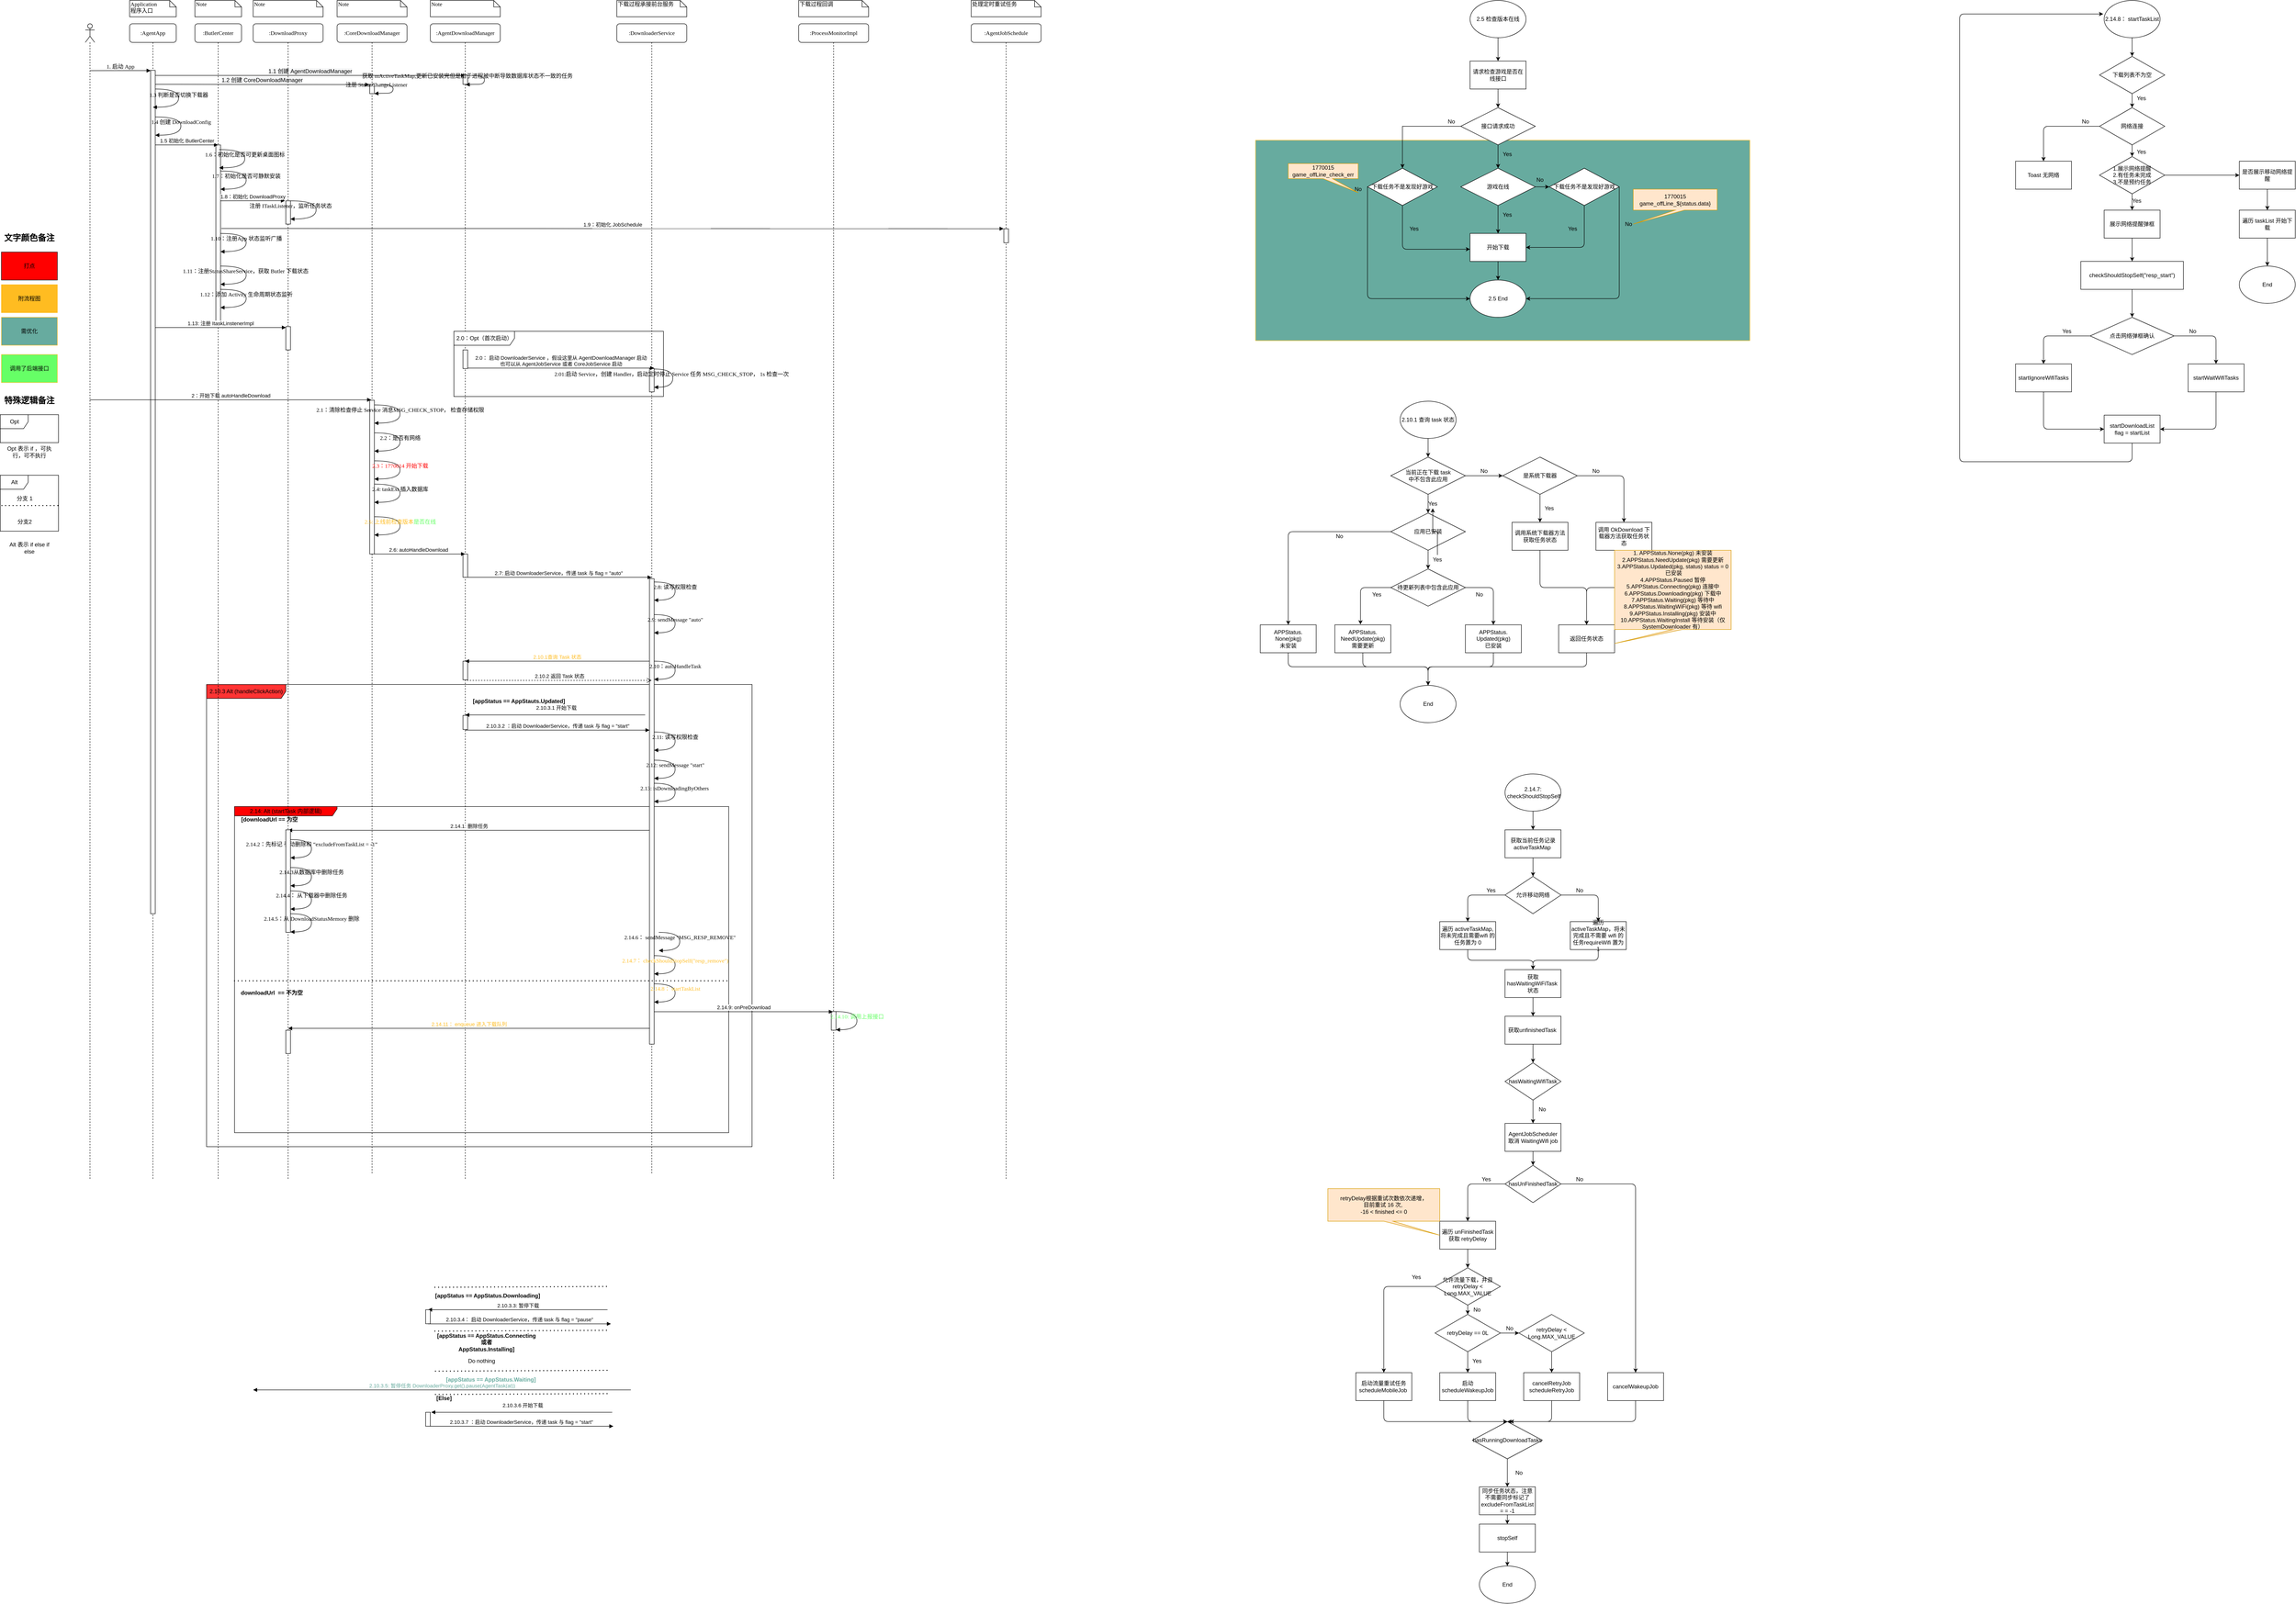 <mxfile version="14.8.5" type="github">
  <diagram name="Page-1" id="13e1069c-82ec-6db2-03f1-153e76fe0fe0">
    <mxGraphModel dx="1185" dy="-215" grid="1" gridSize="10" guides="1" tooltips="1" connect="1" arrows="1" fold="1" page="1" pageScale="1" pageWidth="1100" pageHeight="850" background="none" math="0" shadow="0">
      <root>
        <mxCell id="0" />
        <mxCell id="1" parent="0" />
        <mxCell id="O9KLCyzz_sq7_ecukrvO-172" value="2.10.3 Alt (handleClickAction)" style="shape=umlFrame;whiteSpace=wrap;html=1;width=170;height=30;fillColor=#FF3333;" vertex="1" parent="1">
          <mxGeometry x="450" y="2338" width="1170" height="992" as="geometry" />
        </mxCell>
        <mxCell id="O9KLCyzz_sq7_ecukrvO-216" value="2.14: Alt (startTask 内部逻辑)" style="shape=umlFrame;whiteSpace=wrap;html=1;width=220;height=20;fillColor=#FF0000;" vertex="1" parent="1">
          <mxGeometry x="510" y="2600" width="1060" height="700" as="geometry" />
        </mxCell>
        <mxCell id="O9KLCyzz_sq7_ecukrvO-1" value=":ButlerCenter" style="shape=umlLifeline;perimeter=lifelinePerimeter;whiteSpace=wrap;html=1;container=1;collapsible=0;recursiveResize=0;outlineConnect=0;rounded=1;shadow=0;comic=0;labelBackgroundColor=none;strokeWidth=1;fontFamily=Verdana;fontSize=12;align=center;" vertex="1" parent="1">
          <mxGeometry x="425" y="920" width="100" height="2480" as="geometry" />
        </mxCell>
        <mxCell id="O9KLCyzz_sq7_ecukrvO-9" value=":AgentApp" style="shape=umlLifeline;perimeter=lifelinePerimeter;whiteSpace=wrap;html=1;container=1;collapsible=0;recursiveResize=0;outlineConnect=0;rounded=1;shadow=0;comic=0;labelBackgroundColor=none;strokeWidth=1;fontFamily=Verdana;fontSize=12;align=center;" vertex="1" parent="1">
          <mxGeometry x="285" y="920" width="100" height="2480" as="geometry" />
        </mxCell>
        <mxCell id="O9KLCyzz_sq7_ecukrvO-10" value="" style="html=1;points=[];perimeter=orthogonalPerimeter;rounded=0;shadow=0;comic=0;labelBackgroundColor=none;strokeWidth=1;fontFamily=Verdana;fontSize=12;align=center;" vertex="1" parent="O9KLCyzz_sq7_ecukrvO-9">
          <mxGeometry x="45" y="100" width="10" height="1810" as="geometry" />
        </mxCell>
        <mxCell id="O9KLCyzz_sq7_ecukrvO-31" value="Application &lt;br&gt;程序入口" style="shape=note;whiteSpace=wrap;html=1;size=14;verticalAlign=top;align=left;spacingTop=-6;rounded=0;shadow=0;comic=0;labelBackgroundColor=none;strokeWidth=1;fontFamily=Verdana;fontSize=12" vertex="1" parent="1">
          <mxGeometry x="285" y="870" width="100" height="35" as="geometry" />
        </mxCell>
        <mxCell id="O9KLCyzz_sq7_ecukrvO-32" value="Note" style="shape=note;whiteSpace=wrap;html=1;size=14;verticalAlign=top;align=left;spacingTop=-6;rounded=0;shadow=0;comic=0;labelBackgroundColor=none;strokeWidth=1;fontFamily=Verdana;fontSize=12" vertex="1" parent="1">
          <mxGeometry x="425" y="870" width="100" height="35" as="geometry" />
        </mxCell>
        <mxCell id="O9KLCyzz_sq7_ecukrvO-39" value="" style="shape=umlLifeline;participant=umlActor;perimeter=lifelinePerimeter;whiteSpace=wrap;html=1;container=1;collapsible=0;recursiveResize=0;verticalAlign=top;spacingTop=36;outlineConnect=0;" vertex="1" parent="1">
          <mxGeometry x="190" y="920" width="20" height="2480" as="geometry" />
        </mxCell>
        <mxCell id="O9KLCyzz_sq7_ecukrvO-40" value="1. 启动 App" style="html=1;verticalAlign=bottom;endArrow=block;entryX=0;entryY=0;labelBackgroundColor=none;fontFamily=Verdana;fontSize=12;edgeStyle=elbowEdgeStyle;elbow=vertical;" edge="1" parent="1">
          <mxGeometry relative="1" as="geometry">
            <mxPoint x="200" y="1020.591" as="sourcePoint" />
            <mxPoint x="330" y="1020.12" as="targetPoint" />
          </mxGeometry>
        </mxCell>
        <mxCell id="O9KLCyzz_sq7_ecukrvO-49" value="&lt;span style=&quot;font-size: 12px ; background-color: rgb(248 , 249 , 250)&quot;&gt;1.1 创建 AgentDownloadManager&lt;br&gt;&lt;/span&gt;" style="html=1;verticalAlign=bottom;endArrow=block;exitX=0.969;exitY=0.022;exitDx=0;exitDy=0;exitPerimeter=0;" edge="1" parent="1">
          <mxGeometry width="80" relative="1" as="geometry">
            <mxPoint x="339.69" y="1030.82" as="sourcePoint" />
            <mxPoint x="1004.5" y="1030.82" as="targetPoint" />
          </mxGeometry>
        </mxCell>
        <mxCell id="O9KLCyzz_sq7_ecukrvO-51" value="&lt;span style=&quot;font-size: 12px ; background-color: rgb(248 , 249 , 250)&quot;&gt;1.2 创建 CoreDownloadManager&lt;br&gt;&lt;/span&gt;" style="html=1;verticalAlign=bottom;endArrow=block;exitX=0.969;exitY=0.022;exitDx=0;exitDy=0;exitPerimeter=0;entryX=-0.117;entryY=0.028;entryDx=0;entryDy=0;entryPerimeter=0;" edge="1" parent="1" target="O9KLCyzz_sq7_ecukrvO-50">
          <mxGeometry width="80" relative="1" as="geometry">
            <mxPoint x="340.0" y="1050" as="sourcePoint" />
            <mxPoint x="750" y="1050" as="targetPoint" />
          </mxGeometry>
        </mxCell>
        <mxCell id="O9KLCyzz_sq7_ecukrvO-53" value="1.3 判断是否切换下载器" style="html=1;verticalAlign=bottom;endArrow=block;labelBackgroundColor=none;fontFamily=Verdana;fontSize=12;elbow=vertical;edgeStyle=orthogonalEdgeStyle;curved=1;exitX=1.066;exitY=0.713;exitPerimeter=0;" edge="1" parent="1">
          <mxGeometry relative="1" as="geometry">
            <mxPoint x="340.66" y="1060" as="sourcePoint" />
            <mxPoint x="335" y="1099.09" as="targetPoint" />
            <Array as="points">
              <mxPoint x="390" y="1060.09" />
              <mxPoint x="390" y="1099.09" />
            </Array>
          </mxGeometry>
        </mxCell>
        <mxCell id="O9KLCyzz_sq7_ecukrvO-54" value="1.4 创建 DownloadConfig" style="html=1;verticalAlign=bottom;endArrow=block;labelBackgroundColor=none;fontFamily=Verdana;fontSize=12;elbow=vertical;edgeStyle=orthogonalEdgeStyle;curved=1;" edge="1" parent="1">
          <mxGeometry relative="1" as="geometry">
            <mxPoint x="340" y="1120" as="sourcePoint" />
            <mxPoint x="340" y="1159.09" as="targetPoint" />
            <Array as="points">
              <mxPoint x="340" y="1120" />
              <mxPoint x="395" y="1120" />
              <mxPoint x="395" y="1159" />
            </Array>
          </mxGeometry>
        </mxCell>
        <mxCell id="O9KLCyzz_sq7_ecukrvO-55" value="" style="html=1;points=[];perimeter=orthogonalPerimeter;" vertex="1" parent="1">
          <mxGeometry x="470" y="1180" width="10" height="380" as="geometry" />
        </mxCell>
        <mxCell id="O9KLCyzz_sq7_ecukrvO-56" value="1.5 初始化 ButlerCenter" style="html=1;verticalAlign=bottom;endArrow=block;" edge="1" parent="1" target="O9KLCyzz_sq7_ecukrvO-1">
          <mxGeometry width="80" relative="1" as="geometry">
            <mxPoint x="340" y="1180" as="sourcePoint" />
            <mxPoint x="420" y="1180" as="targetPoint" />
          </mxGeometry>
        </mxCell>
        <mxCell id="O9KLCyzz_sq7_ecukrvO-61" value="1.6：初始化是否可更新桌面图标" style="html=1;verticalAlign=bottom;endArrow=block;labelBackgroundColor=none;fontFamily=Verdana;fontSize=12;elbow=vertical;edgeStyle=orthogonalEdgeStyle;curved=1;" edge="1" parent="1">
          <mxGeometry relative="1" as="geometry">
            <mxPoint x="477" y="1190" as="sourcePoint" />
            <mxPoint x="477" y="1229.09" as="targetPoint" />
            <Array as="points">
              <mxPoint x="532" y="1190.09" />
              <mxPoint x="532" y="1229.09" />
            </Array>
          </mxGeometry>
        </mxCell>
        <mxCell id="O9KLCyzz_sq7_ecukrvO-62" value="1.7：初始化是否可静默安装" style="html=1;verticalAlign=bottom;endArrow=block;labelBackgroundColor=none;fontFamily=Verdana;fontSize=12;elbow=vertical;edgeStyle=orthogonalEdgeStyle;curved=1;" edge="1" parent="1">
          <mxGeometry relative="1" as="geometry">
            <mxPoint x="480" y="1236" as="sourcePoint" />
            <mxPoint x="480" y="1275.09" as="targetPoint" />
            <Array as="points">
              <mxPoint x="535" y="1236.09" />
              <mxPoint x="535" y="1275.09" />
            </Array>
          </mxGeometry>
        </mxCell>
        <mxCell id="O9KLCyzz_sq7_ecukrvO-69" value="1.8：初始化 DownloadProxy" style="html=1;verticalAlign=bottom;endArrow=block;entryX=-0.186;entryY=-0.006;entryDx=0;entryDy=0;entryPerimeter=0;" edge="1" parent="1" target="O9KLCyzz_sq7_ecukrvO-68">
          <mxGeometry width="80" relative="1" as="geometry">
            <mxPoint x="480" y="1300" as="sourcePoint" />
            <mxPoint x="560" y="1300" as="targetPoint" />
          </mxGeometry>
        </mxCell>
        <mxCell id="O9KLCyzz_sq7_ecukrvO-71" value="1.9：初始化 JobSchedule" style="html=1;verticalAlign=bottom;endArrow=block;entryX=-0.048;entryY=-0.005;entryDx=0;entryDy=0;entryPerimeter=0;exitX=1.159;exitY=0.472;exitDx=0;exitDy=0;exitPerimeter=0;" edge="1" parent="1" source="O9KLCyzz_sq7_ecukrvO-55" target="O9KLCyzz_sq7_ecukrvO-70">
          <mxGeometry width="80" relative="1" as="geometry">
            <mxPoint x="480" y="1330" as="sourcePoint" />
            <mxPoint x="930" y="1270" as="targetPoint" />
          </mxGeometry>
        </mxCell>
        <mxCell id="O9KLCyzz_sq7_ecukrvO-72" value="1.10：注册App 状态监听广播" style="html=1;verticalAlign=bottom;endArrow=block;labelBackgroundColor=none;fontFamily=Verdana;fontSize=12;elbow=vertical;edgeStyle=orthogonalEdgeStyle;curved=1;" edge="1" parent="1">
          <mxGeometry relative="1" as="geometry">
            <mxPoint x="480" y="1370" as="sourcePoint" />
            <mxPoint x="480" y="1409.09" as="targetPoint" />
            <Array as="points">
              <mxPoint x="480" y="1370" />
              <mxPoint x="535" y="1370" />
              <mxPoint x="535" y="1409" />
            </Array>
          </mxGeometry>
        </mxCell>
        <mxCell id="O9KLCyzz_sq7_ecukrvO-73" value="1.11：注册StatusShareService，获取 Butler 下载状态&amp;nbsp;" style="html=1;verticalAlign=bottom;endArrow=block;labelBackgroundColor=none;fontFamily=Verdana;fontSize=12;elbow=vertical;edgeStyle=orthogonalEdgeStyle;curved=1;" edge="1" parent="1">
          <mxGeometry relative="1" as="geometry">
            <mxPoint x="480" y="1440" as="sourcePoint" />
            <mxPoint x="480" y="1479.09" as="targetPoint" />
            <Array as="points">
              <mxPoint x="480" y="1440" />
              <mxPoint x="535" y="1440" />
              <mxPoint x="535" y="1479" />
            </Array>
          </mxGeometry>
        </mxCell>
        <mxCell id="O9KLCyzz_sq7_ecukrvO-74" value="1.12：添加 Activity 生命周期状态监听" style="html=1;verticalAlign=bottom;endArrow=block;labelBackgroundColor=none;fontFamily=Verdana;fontSize=12;elbow=vertical;edgeStyle=orthogonalEdgeStyle;curved=1;" edge="1" parent="1">
          <mxGeometry relative="1" as="geometry">
            <mxPoint x="480" y="1490" as="sourcePoint" />
            <mxPoint x="480" y="1529.09" as="targetPoint" />
            <Array as="points">
              <mxPoint x="480" y="1490" />
              <mxPoint x="535" y="1490" />
              <mxPoint x="535" y="1529" />
            </Array>
          </mxGeometry>
        </mxCell>
        <mxCell id="O9KLCyzz_sq7_ecukrvO-66" value=":DownloadProxy" style="shape=umlLifeline;perimeter=lifelinePerimeter;whiteSpace=wrap;html=1;container=1;collapsible=0;recursiveResize=0;outlineConnect=0;rounded=1;shadow=0;comic=0;labelBackgroundColor=none;strokeWidth=1;fontFamily=Verdana;fontSize=12;align=center;" vertex="1" parent="1">
          <mxGeometry x="550" y="920" width="150" height="2480" as="geometry" />
        </mxCell>
        <mxCell id="O9KLCyzz_sq7_ecukrvO-67" value="Note" style="shape=note;whiteSpace=wrap;html=1;size=14;verticalAlign=top;align=left;spacingTop=-6;rounded=0;shadow=0;comic=0;labelBackgroundColor=none;strokeWidth=1;fontFamily=Verdana;fontSize=12" vertex="1" parent="1">
          <mxGeometry x="550" y="870" width="150" height="35" as="geometry" />
        </mxCell>
        <mxCell id="O9KLCyzz_sq7_ecukrvO-68" value="" style="html=1;points=[];perimeter=orthogonalPerimeter;" vertex="1" parent="1">
          <mxGeometry x="620" y="1300" width="10" height="50" as="geometry" />
        </mxCell>
        <mxCell id="O9KLCyzz_sq7_ecukrvO-75" value="注册 ITaskListener，监听任务状态" style="html=1;verticalAlign=bottom;endArrow=block;labelBackgroundColor=none;fontFamily=Verdana;fontSize=12;elbow=vertical;edgeStyle=orthogonalEdgeStyle;curved=1;" edge="1" parent="1">
          <mxGeometry x="550" y="870" as="geometry">
            <mxPoint x="630" y="1300" as="sourcePoint" />
            <mxPoint x="630" y="1339.09" as="targetPoint" />
            <Array as="points">
              <mxPoint x="685" y="1300.09" />
              <mxPoint x="685" y="1339.09" />
            </Array>
          </mxGeometry>
        </mxCell>
        <mxCell id="O9KLCyzz_sq7_ecukrvO-77" value="" style="html=1;points=[];perimeter=orthogonalPerimeter;" vertex="1" parent="1">
          <mxGeometry x="620" y="1570" width="10" height="50" as="geometry" />
        </mxCell>
        <mxCell id="O9KLCyzz_sq7_ecukrvO-78" value="1.13: 注册 ItaskLinstenerImpl" style="html=1;verticalAlign=bottom;endArrow=block;entryX=0.021;entryY=0.039;entryDx=0;entryDy=0;entryPerimeter=0;" edge="1" parent="1" target="O9KLCyzz_sq7_ecukrvO-77">
          <mxGeometry width="80" relative="1" as="geometry">
            <mxPoint x="340" y="1572" as="sourcePoint" />
            <mxPoint x="720" y="1410" as="targetPoint" />
          </mxGeometry>
        </mxCell>
        <mxCell id="O9KLCyzz_sq7_ecukrvO-57" value=":AgentJobSchedule" style="shape=umlLifeline;perimeter=lifelinePerimeter;whiteSpace=wrap;html=1;container=1;collapsible=0;recursiveResize=0;outlineConnect=0;rounded=1;shadow=0;comic=0;labelBackgroundColor=none;strokeWidth=1;fontFamily=Verdana;fontSize=12;align=center;" vertex="1" parent="1">
          <mxGeometry x="2090" y="920" width="150" height="2480" as="geometry" />
        </mxCell>
        <mxCell id="O9KLCyzz_sq7_ecukrvO-59" value="处理定时重试任务" style="shape=note;whiteSpace=wrap;html=1;size=14;verticalAlign=top;align=left;spacingTop=-6;rounded=0;shadow=0;comic=0;labelBackgroundColor=none;strokeWidth=1;fontFamily=Verdana;fontSize=12" vertex="1" parent="1">
          <mxGeometry x="2090" y="870" width="150" height="35" as="geometry" />
        </mxCell>
        <mxCell id="O9KLCyzz_sq7_ecukrvO-70" value="" style="html=1;points=[];perimeter=orthogonalPerimeter;" vertex="1" parent="1">
          <mxGeometry x="2160" y="1360" width="10" height="30" as="geometry" />
        </mxCell>
        <mxCell id="O9KLCyzz_sq7_ecukrvO-41" value=":CoreDownloadManager" style="shape=umlLifeline;perimeter=lifelinePerimeter;whiteSpace=wrap;html=1;container=1;collapsible=0;recursiveResize=0;outlineConnect=0;rounded=1;shadow=0;comic=0;labelBackgroundColor=none;strokeWidth=1;fontFamily=Verdana;fontSize=12;align=center;" vertex="1" parent="1">
          <mxGeometry x="730" y="920" width="150" height="2470" as="geometry" />
        </mxCell>
        <mxCell id="O9KLCyzz_sq7_ecukrvO-42" value="Note" style="shape=note;whiteSpace=wrap;html=1;size=14;verticalAlign=top;align=left;spacingTop=-6;rounded=0;shadow=0;comic=0;labelBackgroundColor=none;strokeWidth=1;fontFamily=Verdana;fontSize=12" vertex="1" parent="1">
          <mxGeometry x="730" y="870" width="150" height="35" as="geometry" />
        </mxCell>
        <mxCell id="O9KLCyzz_sq7_ecukrvO-44" value=":AgentDownloadManager" style="shape=umlLifeline;perimeter=lifelinePerimeter;whiteSpace=wrap;html=1;container=1;collapsible=0;recursiveResize=0;outlineConnect=0;rounded=1;shadow=0;comic=0;labelBackgroundColor=none;strokeWidth=1;fontFamily=Verdana;fontSize=12;align=center;" vertex="1" parent="1">
          <mxGeometry x="930" y="920" width="150" height="2480" as="geometry" />
        </mxCell>
        <mxCell id="O9KLCyzz_sq7_ecukrvO-47" value="" style="html=1;points=[];perimeter=orthogonalPerimeter;" vertex="1" parent="O9KLCyzz_sq7_ecukrvO-44">
          <mxGeometry x="70" y="110" width="10" height="20" as="geometry" />
        </mxCell>
        <mxCell id="O9KLCyzz_sq7_ecukrvO-189" value="" style="html=1;points=[];perimeter=orthogonalPerimeter;" vertex="1" parent="O9KLCyzz_sq7_ecukrvO-44">
          <mxGeometry x="70" y="1484.38" width="10" height="30.25" as="geometry" />
        </mxCell>
        <mxCell id="O9KLCyzz_sq7_ecukrvO-45" value="Note" style="shape=note;whiteSpace=wrap;html=1;size=14;verticalAlign=top;align=left;spacingTop=-6;rounded=0;shadow=0;comic=0;labelBackgroundColor=none;strokeWidth=1;fontFamily=Verdana;fontSize=12" vertex="1" parent="1">
          <mxGeometry x="930" y="870" width="150" height="35" as="geometry" />
        </mxCell>
        <mxCell id="O9KLCyzz_sq7_ecukrvO-50" value="" style="html=1;points=[];perimeter=orthogonalPerimeter;" vertex="1" parent="1">
          <mxGeometry x="800" y="1050" width="10" height="20" as="geometry" />
        </mxCell>
        <mxCell id="O9KLCyzz_sq7_ecukrvO-79" value="" style="html=1;points=[];perimeter=orthogonalPerimeter;" vertex="1" parent="1">
          <mxGeometry x="800" y="1728" width="10" height="330" as="geometry" />
        </mxCell>
        <mxCell id="O9KLCyzz_sq7_ecukrvO-80" value="2：开始下载 autoHandleDownload" style="html=1;verticalAlign=bottom;endArrow=block;entryX=0.3;entryY=0.009;entryDx=0;entryDy=0;entryPerimeter=0;" edge="1" parent="1">
          <mxGeometry width="80" relative="1" as="geometry">
            <mxPoint x="199.5" y="1727.07" as="sourcePoint" />
            <mxPoint x="803" y="1727.07" as="targetPoint" />
          </mxGeometry>
        </mxCell>
        <mxCell id="O9KLCyzz_sq7_ecukrvO-81" value="2.1：清除检查停止 Service 消息MSG_CHECK_STOP， 检查存储权限" style="html=1;verticalAlign=bottom;endArrow=block;labelBackgroundColor=none;fontFamily=Verdana;fontSize=12;elbow=vertical;edgeStyle=orthogonalEdgeStyle;curved=1;" edge="1" parent="1">
          <mxGeometry relative="1" as="geometry">
            <mxPoint x="810" y="1738" as="sourcePoint" />
            <mxPoint x="810" y="1777.09" as="targetPoint" />
            <Array as="points">
              <mxPoint x="810" y="1738" />
              <mxPoint x="865" y="1738" />
              <mxPoint x="865" y="1777" />
            </Array>
          </mxGeometry>
        </mxCell>
        <mxCell id="O9KLCyzz_sq7_ecukrvO-82" value="2.2：是否有网络" style="html=1;verticalAlign=bottom;endArrow=block;labelBackgroundColor=none;fontFamily=Verdana;fontSize=12;elbow=vertical;edgeStyle=orthogonalEdgeStyle;curved=1;" edge="1" parent="1">
          <mxGeometry relative="1" as="geometry">
            <mxPoint x="810" y="1798" as="sourcePoint" />
            <mxPoint x="810" y="1837.09" as="targetPoint" />
            <Array as="points">
              <mxPoint x="810" y="1798" />
              <mxPoint x="865" y="1798" />
              <mxPoint x="865" y="1837" />
            </Array>
          </mxGeometry>
        </mxCell>
        <mxCell id="O9KLCyzz_sq7_ecukrvO-83" value="&lt;font color=&quot;#ff0000&quot;&gt;2.3：1770014 开始下载&lt;/font&gt;" style="html=1;verticalAlign=bottom;endArrow=block;labelBackgroundColor=none;fontFamily=Verdana;fontSize=12;elbow=vertical;edgeStyle=orthogonalEdgeStyle;curved=1;" edge="1" parent="1">
          <mxGeometry relative="1" as="geometry">
            <mxPoint x="810" y="1858" as="sourcePoint" />
            <mxPoint x="810" y="1897.09" as="targetPoint" />
            <Array as="points">
              <mxPoint x="810" y="1858" />
              <mxPoint x="865" y="1858" />
              <mxPoint x="865" y="1897" />
            </Array>
          </mxGeometry>
        </mxCell>
        <mxCell id="O9KLCyzz_sq7_ecukrvO-84" value="2.4: taskExt 插入数据库" style="html=1;verticalAlign=bottom;endArrow=block;labelBackgroundColor=none;fontFamily=Verdana;fontSize=12;elbow=vertical;edgeStyle=orthogonalEdgeStyle;curved=1;" edge="1" parent="1">
          <mxGeometry relative="1" as="geometry">
            <mxPoint x="810" y="1908" as="sourcePoint" />
            <mxPoint x="810" y="1947.09" as="targetPoint" />
            <Array as="points">
              <mxPoint x="810" y="1908" />
              <mxPoint x="865" y="1908" />
              <mxPoint x="865" y="1947" />
            </Array>
          </mxGeometry>
        </mxCell>
        <mxCell id="O9KLCyzz_sq7_ecukrvO-85" value="&lt;font color=&quot;#ffbc21&quot;&gt;2.5: 上线前检查版本&lt;/font&gt;&lt;font color=&quot;#66ff66&quot;&gt;是否在线&lt;/font&gt;" style="html=1;verticalAlign=bottom;endArrow=block;labelBackgroundColor=none;fontFamily=Verdana;fontSize=12;elbow=vertical;edgeStyle=orthogonalEdgeStyle;curved=1;" edge="1" parent="1">
          <mxGeometry relative="1" as="geometry">
            <mxPoint x="810" y="1978" as="sourcePoint" />
            <mxPoint x="810" y="2017.09" as="targetPoint" />
            <Array as="points">
              <mxPoint x="810" y="1978" />
              <mxPoint x="865" y="1978" />
              <mxPoint x="865" y="2017" />
            </Array>
          </mxGeometry>
        </mxCell>
        <mxCell id="O9KLCyzz_sq7_ecukrvO-119" value="" style="html=1;points=[];perimeter=orthogonalPerimeter;" vertex="1" parent="1">
          <mxGeometry x="1000" y="2058" width="10" height="50" as="geometry" />
        </mxCell>
        <mxCell id="O9KLCyzz_sq7_ecukrvO-120" value="2.6: autoHandleDownload&amp;nbsp;" style="html=1;verticalAlign=bottom;endArrow=block;exitX=0.7;exitY=1;exitDx=0;exitDy=0;exitPerimeter=0;" edge="1" parent="1" source="O9KLCyzz_sq7_ecukrvO-79">
          <mxGeometry width="80" relative="1" as="geometry">
            <mxPoint x="810" y="2158" as="sourcePoint" />
            <mxPoint x="1004.5" y="2058" as="targetPoint" />
          </mxGeometry>
        </mxCell>
        <mxCell id="O9KLCyzz_sq7_ecukrvO-121" value=":DownloaderService" style="shape=umlLifeline;perimeter=lifelinePerimeter;whiteSpace=wrap;html=1;container=1;collapsible=0;recursiveResize=0;outlineConnect=0;rounded=1;shadow=0;comic=0;labelBackgroundColor=none;strokeWidth=1;fontFamily=Verdana;fontSize=12;align=center;" vertex="1" parent="1">
          <mxGeometry x="1330" y="920" width="150" height="2470" as="geometry" />
        </mxCell>
        <mxCell id="O9KLCyzz_sq7_ecukrvO-122" value="下载过程承接前台服务&amp;nbsp;" style="shape=note;whiteSpace=wrap;html=1;size=14;verticalAlign=top;align=left;spacingTop=-6;rounded=0;shadow=0;comic=0;labelBackgroundColor=none;strokeWidth=1;fontFamily=Verdana;fontSize=12" vertex="1" parent="1">
          <mxGeometry x="1330" y="870" width="150" height="35" as="geometry" />
        </mxCell>
        <mxCell id="O9KLCyzz_sq7_ecukrvO-123" value="" style="group" vertex="1" connectable="0" parent="1">
          <mxGeometry x="2770" y="870" width="990" height="730" as="geometry" />
        </mxCell>
        <mxCell id="O9KLCyzz_sq7_ecukrvO-196" value="" style="rounded=0;whiteSpace=wrap;html=1;strokeColor=#FFBC21;fillColor=#67AB9F;" vertex="1" parent="O9KLCyzz_sq7_ecukrvO-123">
          <mxGeometry x="-70" y="300" width="1060" height="430" as="geometry" />
        </mxCell>
        <mxCell id="O9KLCyzz_sq7_ecukrvO-86" value="2.5 检查版本在线" style="ellipse;whiteSpace=wrap;html=1;" vertex="1" parent="O9KLCyzz_sq7_ecukrvO-123">
          <mxGeometry x="390" width="120" height="80" as="geometry" />
        </mxCell>
        <mxCell id="O9KLCyzz_sq7_ecukrvO-87" value="请求检查游戏是否在线接口" style="rounded=0;whiteSpace=wrap;html=1;" vertex="1" parent="O9KLCyzz_sq7_ecukrvO-123">
          <mxGeometry x="390" y="130" width="120" height="60" as="geometry" />
        </mxCell>
        <mxCell id="O9KLCyzz_sq7_ecukrvO-95" value="" style="edgeStyle=orthogonalEdgeStyle;rounded=0;orthogonalLoop=1;jettySize=auto;html=1;" edge="1" parent="O9KLCyzz_sq7_ecukrvO-123" source="O9KLCyzz_sq7_ecukrvO-86" target="O9KLCyzz_sq7_ecukrvO-87">
          <mxGeometry relative="1" as="geometry" />
        </mxCell>
        <mxCell id="O9KLCyzz_sq7_ecukrvO-88" value="接口请求成功" style="rhombus;whiteSpace=wrap;html=1;" vertex="1" parent="O9KLCyzz_sq7_ecukrvO-123">
          <mxGeometry x="370" y="230" width="160" height="80" as="geometry" />
        </mxCell>
        <mxCell id="O9KLCyzz_sq7_ecukrvO-91" value="" style="edgeStyle=orthogonalEdgeStyle;rounded=0;orthogonalLoop=1;jettySize=auto;html=1;" edge="1" parent="O9KLCyzz_sq7_ecukrvO-123" source="O9KLCyzz_sq7_ecukrvO-87" target="O9KLCyzz_sq7_ecukrvO-88">
          <mxGeometry relative="1" as="geometry" />
        </mxCell>
        <mxCell id="O9KLCyzz_sq7_ecukrvO-89" value="游戏在线" style="rhombus;whiteSpace=wrap;html=1;" vertex="1" parent="O9KLCyzz_sq7_ecukrvO-123">
          <mxGeometry x="370" y="360" width="160" height="80" as="geometry" />
        </mxCell>
        <mxCell id="O9KLCyzz_sq7_ecukrvO-90" value="" style="edgeStyle=orthogonalEdgeStyle;rounded=0;orthogonalLoop=1;jettySize=auto;html=1;" edge="1" parent="O9KLCyzz_sq7_ecukrvO-123" source="O9KLCyzz_sq7_ecukrvO-88" target="O9KLCyzz_sq7_ecukrvO-89">
          <mxGeometry relative="1" as="geometry" />
        </mxCell>
        <mxCell id="O9KLCyzz_sq7_ecukrvO-92" value="开始下载" style="rounded=0;whiteSpace=wrap;html=1;" vertex="1" parent="O9KLCyzz_sq7_ecukrvO-123">
          <mxGeometry x="390" y="500" width="120" height="60" as="geometry" />
        </mxCell>
        <mxCell id="O9KLCyzz_sq7_ecukrvO-93" value="" style="edgeStyle=orthogonalEdgeStyle;rounded=0;orthogonalLoop=1;jettySize=auto;html=1;" edge="1" parent="O9KLCyzz_sq7_ecukrvO-123" source="O9KLCyzz_sq7_ecukrvO-89" target="O9KLCyzz_sq7_ecukrvO-92">
          <mxGeometry relative="1" as="geometry" />
        </mxCell>
        <mxCell id="O9KLCyzz_sq7_ecukrvO-94" value="Yes" style="text;html=1;strokeColor=none;fillColor=none;align=center;verticalAlign=middle;whiteSpace=wrap;rounded=0;" vertex="1" parent="O9KLCyzz_sq7_ecukrvO-123">
          <mxGeometry x="450" y="320" width="40" height="20" as="geometry" />
        </mxCell>
        <mxCell id="O9KLCyzz_sq7_ecukrvO-96" value="下载任务不是发现好游戏" style="rhombus;whiteSpace=wrap;html=1;" vertex="1" parent="O9KLCyzz_sq7_ecukrvO-123">
          <mxGeometry x="170" y="360" width="150" height="80" as="geometry" />
        </mxCell>
        <mxCell id="O9KLCyzz_sq7_ecukrvO-97" value="" style="edgeStyle=orthogonalEdgeStyle;rounded=0;orthogonalLoop=1;jettySize=auto;html=1;" edge="1" parent="O9KLCyzz_sq7_ecukrvO-123" source="O9KLCyzz_sq7_ecukrvO-88" target="O9KLCyzz_sq7_ecukrvO-96">
          <mxGeometry relative="1" as="geometry" />
        </mxCell>
        <mxCell id="O9KLCyzz_sq7_ecukrvO-98" value="No" style="text;html=1;strokeColor=none;fillColor=none;align=center;verticalAlign=middle;whiteSpace=wrap;rounded=0;" vertex="1" parent="O9KLCyzz_sq7_ecukrvO-123">
          <mxGeometry x="330" y="250" width="40" height="20" as="geometry" />
        </mxCell>
        <mxCell id="O9KLCyzz_sq7_ecukrvO-99" value="" style="endArrow=classic;html=1;exitX=0.5;exitY=1;exitDx=0;exitDy=0;entryX=-0.001;entryY=0.564;entryDx=0;entryDy=0;entryPerimeter=0;" edge="1" parent="O9KLCyzz_sq7_ecukrvO-123" source="O9KLCyzz_sq7_ecukrvO-96" target="O9KLCyzz_sq7_ecukrvO-92">
          <mxGeometry width="50" height="50" relative="1" as="geometry">
            <mxPoint x="330" y="400" as="sourcePoint" />
            <mxPoint x="380" y="350" as="targetPoint" />
            <Array as="points">
              <mxPoint x="245" y="534" />
            </Array>
          </mxGeometry>
        </mxCell>
        <mxCell id="O9KLCyzz_sq7_ecukrvO-102" value="2.5 End" style="ellipse;whiteSpace=wrap;html=1;" vertex="1" parent="O9KLCyzz_sq7_ecukrvO-123">
          <mxGeometry x="390" y="600" width="120" height="80" as="geometry" />
        </mxCell>
        <mxCell id="O9KLCyzz_sq7_ecukrvO-109" value="" style="edgeStyle=orthogonalEdgeStyle;rounded=0;orthogonalLoop=1;jettySize=auto;html=1;" edge="1" parent="O9KLCyzz_sq7_ecukrvO-123" source="O9KLCyzz_sq7_ecukrvO-92" target="O9KLCyzz_sq7_ecukrvO-102">
          <mxGeometry relative="1" as="geometry" />
        </mxCell>
        <mxCell id="O9KLCyzz_sq7_ecukrvO-103" value="" style="endArrow=classic;html=1;exitX=0;exitY=0.5;exitDx=0;exitDy=0;entryX=0;entryY=0.5;entryDx=0;entryDy=0;" edge="1" parent="O9KLCyzz_sq7_ecukrvO-123" source="O9KLCyzz_sq7_ecukrvO-96" target="O9KLCyzz_sq7_ecukrvO-102">
          <mxGeometry width="50" height="50" relative="1" as="geometry">
            <mxPoint x="-50" y="455" as="sourcePoint" />
            <mxPoint x="160" y="720" as="targetPoint" />
            <Array as="points">
              <mxPoint x="170" y="640" />
            </Array>
          </mxGeometry>
        </mxCell>
        <mxCell id="O9KLCyzz_sq7_ecukrvO-104" value="No" style="text;html=1;strokeColor=none;fillColor=none;align=center;verticalAlign=middle;whiteSpace=wrap;rounded=0;" vertex="1" parent="O9KLCyzz_sq7_ecukrvO-123">
          <mxGeometry x="130" y="395" width="40" height="20" as="geometry" />
        </mxCell>
        <mxCell id="O9KLCyzz_sq7_ecukrvO-105" value="1770015&lt;br&gt;game_offLine_check_err" style="shape=callout;whiteSpace=wrap;html=1;perimeter=calloutPerimeter;position2=1;fillColor=#ffe6cc;strokeColor=#d79b00;" vertex="1" parent="O9KLCyzz_sq7_ecukrvO-123">
          <mxGeometry y="350" width="150" height="62.5" as="geometry" />
        </mxCell>
        <mxCell id="O9KLCyzz_sq7_ecukrvO-106" value="Yes" style="text;html=1;strokeColor=none;fillColor=none;align=center;verticalAlign=middle;whiteSpace=wrap;rounded=0;" vertex="1" parent="O9KLCyzz_sq7_ecukrvO-123">
          <mxGeometry x="450" y="450" width="40" height="20" as="geometry" />
        </mxCell>
        <mxCell id="O9KLCyzz_sq7_ecukrvO-110" value="下载任务不是发现好游戏" style="rhombus;whiteSpace=wrap;html=1;" vertex="1" parent="O9KLCyzz_sq7_ecukrvO-123">
          <mxGeometry x="560" y="360" width="150" height="80" as="geometry" />
        </mxCell>
        <mxCell id="O9KLCyzz_sq7_ecukrvO-112" value="No" style="text;html=1;strokeColor=none;fillColor=none;align=center;verticalAlign=middle;whiteSpace=wrap;rounded=0;" vertex="1" parent="O9KLCyzz_sq7_ecukrvO-123">
          <mxGeometry x="520" y="375" width="40" height="20" as="geometry" />
        </mxCell>
        <mxCell id="O9KLCyzz_sq7_ecukrvO-113" value="Yes" style="text;html=1;strokeColor=none;fillColor=none;align=center;verticalAlign=middle;whiteSpace=wrap;rounded=0;" vertex="1" parent="O9KLCyzz_sq7_ecukrvO-123">
          <mxGeometry x="250" y="480" width="40" height="20" as="geometry" />
        </mxCell>
        <mxCell id="O9KLCyzz_sq7_ecukrvO-114" value="" style="endArrow=classic;html=1;exitX=0.5;exitY=1;exitDx=0;exitDy=0;entryX=1;entryY=0.5;entryDx=0;entryDy=0;" edge="1" parent="O9KLCyzz_sq7_ecukrvO-123" source="O9KLCyzz_sq7_ecukrvO-110" target="O9KLCyzz_sq7_ecukrvO-92">
          <mxGeometry width="50" height="50" relative="1" as="geometry">
            <mxPoint x="410" y="510" as="sourcePoint" />
            <mxPoint x="460" y="460" as="targetPoint" />
            <Array as="points">
              <mxPoint x="635" y="530" />
            </Array>
          </mxGeometry>
        </mxCell>
        <mxCell id="O9KLCyzz_sq7_ecukrvO-115" value="" style="endArrow=classic;html=1;exitX=1;exitY=0.5;exitDx=0;exitDy=0;entryX=1;entryY=0.5;entryDx=0;entryDy=0;" edge="1" parent="O9KLCyzz_sq7_ecukrvO-123" source="O9KLCyzz_sq7_ecukrvO-110" target="O9KLCyzz_sq7_ecukrvO-102">
          <mxGeometry width="50" height="50" relative="1" as="geometry">
            <mxPoint x="410" y="510" as="sourcePoint" />
            <mxPoint x="460" y="460" as="targetPoint" />
            <Array as="points">
              <mxPoint x="710" y="640" />
            </Array>
          </mxGeometry>
        </mxCell>
        <mxCell id="O9KLCyzz_sq7_ecukrvO-116" value="Yes" style="text;html=1;strokeColor=none;fillColor=none;align=center;verticalAlign=middle;whiteSpace=wrap;rounded=0;" vertex="1" parent="O9KLCyzz_sq7_ecukrvO-123">
          <mxGeometry x="590" y="480" width="40" height="20" as="geometry" />
        </mxCell>
        <mxCell id="O9KLCyzz_sq7_ecukrvO-117" value="No" style="text;html=1;strokeColor=none;fillColor=none;align=center;verticalAlign=middle;whiteSpace=wrap;rounded=0;" vertex="1" parent="O9KLCyzz_sq7_ecukrvO-123">
          <mxGeometry x="710" y="470" width="40" height="20" as="geometry" />
        </mxCell>
        <mxCell id="O9KLCyzz_sq7_ecukrvO-118" value="1770015&lt;br&gt;game_offLine_${status.data}" style="shape=callout;whiteSpace=wrap;html=1;perimeter=calloutPerimeter;position2=0;fillColor=#ffe6cc;strokeColor=#d79b00;" vertex="1" parent="O9KLCyzz_sq7_ecukrvO-123">
          <mxGeometry x="740" y="405" width="180" height="75" as="geometry" />
        </mxCell>
        <mxCell id="O9KLCyzz_sq7_ecukrvO-111" value="" style="edgeStyle=orthogonalEdgeStyle;rounded=0;orthogonalLoop=1;jettySize=auto;html=1;" edge="1" parent="O9KLCyzz_sq7_ecukrvO-123" source="O9KLCyzz_sq7_ecukrvO-89" target="O9KLCyzz_sq7_ecukrvO-110">
          <mxGeometry relative="1" as="geometry" />
        </mxCell>
        <mxCell id="O9KLCyzz_sq7_ecukrvO-124" value="" style="html=1;points=[];perimeter=orthogonalPerimeter;" vertex="1" parent="1">
          <mxGeometry x="1400" y="2111" width="10" height="999" as="geometry" />
        </mxCell>
        <mxCell id="O9KLCyzz_sq7_ecukrvO-125" value="2.7: 启动 DownloaderService，传递 task 与 flag = &quot;auto&quot;" style="html=1;verticalAlign=bottom;endArrow=block;" edge="1" parent="1">
          <mxGeometry width="80" relative="1" as="geometry">
            <mxPoint x="1004" y="2108" as="sourcePoint" />
            <mxPoint x="1404.5" y="2108" as="targetPoint" />
          </mxGeometry>
        </mxCell>
        <mxCell id="O9KLCyzz_sq7_ecukrvO-126" value="2.8: 读写权限检查" style="html=1;verticalAlign=bottom;endArrow=block;labelBackgroundColor=none;fontFamily=Verdana;fontSize=12;elbow=vertical;edgeStyle=orthogonalEdgeStyle;curved=1;" edge="1" parent="1">
          <mxGeometry relative="1" as="geometry">
            <mxPoint x="1410" y="2118" as="sourcePoint" />
            <mxPoint x="1410" y="2157.09" as="targetPoint" />
            <Array as="points">
              <mxPoint x="1455" y="2118" />
              <mxPoint x="1455" y="2157" />
            </Array>
          </mxGeometry>
        </mxCell>
        <mxCell id="O9KLCyzz_sq7_ecukrvO-127" value="2.9: sendMessage &quot;auto&quot;" style="html=1;verticalAlign=bottom;endArrow=block;labelBackgroundColor=none;fontFamily=Verdana;fontSize=12;elbow=vertical;edgeStyle=orthogonalEdgeStyle;curved=1;" edge="1" parent="1">
          <mxGeometry relative="1" as="geometry">
            <mxPoint x="1410" y="2188" as="sourcePoint" />
            <mxPoint x="1410" y="2227.09" as="targetPoint" />
            <Array as="points">
              <mxPoint x="1455" y="2188" />
              <mxPoint x="1455" y="2227" />
            </Array>
          </mxGeometry>
        </mxCell>
        <mxCell id="O9KLCyzz_sq7_ecukrvO-129" value="" style="html=1;points=[];perimeter=orthogonalPerimeter;" vertex="1" parent="1">
          <mxGeometry x="1000" y="2288" width="10" height="40" as="geometry" />
        </mxCell>
        <mxCell id="O9KLCyzz_sq7_ecukrvO-130" value="&lt;font color=&quot;#ffbc21&quot;&gt;2.10.1查询 Task 状态&lt;/font&gt;" style="html=1;verticalAlign=bottom;endArrow=block;" edge="1" parent="1">
          <mxGeometry width="80" relative="1" as="geometry">
            <mxPoint x="1400" y="2288" as="sourcePoint" />
            <mxPoint x="1004.5" y="2288" as="targetPoint" />
            <Array as="points">
              <mxPoint x="1200" y="2288" />
            </Array>
          </mxGeometry>
        </mxCell>
        <mxCell id="O9KLCyzz_sq7_ecukrvO-131" value="2.10.2 返回 Task 状态" style="html=1;verticalAlign=bottom;endArrow=open;dashed=1;endSize=8;exitX=0.871;exitY=1.032;exitDx=0;exitDy=0;exitPerimeter=0;" edge="1" parent="1" source="O9KLCyzz_sq7_ecukrvO-129">
          <mxGeometry relative="1" as="geometry">
            <mxPoint x="1280" y="2358" as="sourcePoint" />
            <mxPoint x="1404.5" y="2329.28" as="targetPoint" />
          </mxGeometry>
        </mxCell>
        <mxCell id="O9KLCyzz_sq7_ecukrvO-169" value="" style="group" vertex="1" connectable="0" parent="1">
          <mxGeometry x="2710" y="1730" width="1010" height="690" as="geometry" />
        </mxCell>
        <mxCell id="O9KLCyzz_sq7_ecukrvO-132" value="2.10.1 查询 task 状态" style="ellipse;whiteSpace=wrap;html=1;" vertex="1" parent="O9KLCyzz_sq7_ecukrvO-169">
          <mxGeometry x="300" width="120" height="80" as="geometry" />
        </mxCell>
        <mxCell id="O9KLCyzz_sq7_ecukrvO-133" value="当前正在下载 task &lt;br&gt;中不包含此应用" style="rhombus;whiteSpace=wrap;html=1;" vertex="1" parent="O9KLCyzz_sq7_ecukrvO-169">
          <mxGeometry x="280" y="120" width="160" height="80" as="geometry" />
        </mxCell>
        <mxCell id="O9KLCyzz_sq7_ecukrvO-138" value="" style="edgeStyle=orthogonalEdgeStyle;rounded=0;orthogonalLoop=1;jettySize=auto;html=1;" edge="1" parent="O9KLCyzz_sq7_ecukrvO-169" source="O9KLCyzz_sq7_ecukrvO-132" target="O9KLCyzz_sq7_ecukrvO-133">
          <mxGeometry relative="1" as="geometry" />
        </mxCell>
        <mxCell id="O9KLCyzz_sq7_ecukrvO-134" value="应用已安装" style="rhombus;whiteSpace=wrap;html=1;" vertex="1" parent="O9KLCyzz_sq7_ecukrvO-169">
          <mxGeometry x="280" y="240" width="160" height="80" as="geometry" />
        </mxCell>
        <mxCell id="O9KLCyzz_sq7_ecukrvO-135" value="" style="edgeStyle=orthogonalEdgeStyle;rounded=0;orthogonalLoop=1;jettySize=auto;html=1;" edge="1" parent="O9KLCyzz_sq7_ecukrvO-169" source="O9KLCyzz_sq7_ecukrvO-133" target="O9KLCyzz_sq7_ecukrvO-134">
          <mxGeometry relative="1" as="geometry" />
        </mxCell>
        <mxCell id="O9KLCyzz_sq7_ecukrvO-136" value="Yes" style="text;html=1;strokeColor=none;fillColor=none;align=center;verticalAlign=middle;whiteSpace=wrap;rounded=0;" vertex="1" parent="O9KLCyzz_sq7_ecukrvO-169">
          <mxGeometry x="350" y="210" width="40" height="20" as="geometry" />
        </mxCell>
        <mxCell id="O9KLCyzz_sq7_ecukrvO-137" value="待更新列表中包含此应用" style="rhombus;whiteSpace=wrap;html=1;" vertex="1" parent="O9KLCyzz_sq7_ecukrvO-169">
          <mxGeometry x="280" y="360" width="160" height="80" as="geometry" />
        </mxCell>
        <mxCell id="O9KLCyzz_sq7_ecukrvO-139" value="" style="edgeStyle=orthogonalEdgeStyle;rounded=0;orthogonalLoop=1;jettySize=auto;html=1;" edge="1" parent="O9KLCyzz_sq7_ecukrvO-169" source="O9KLCyzz_sq7_ecukrvO-134" target="O9KLCyzz_sq7_ecukrvO-137">
          <mxGeometry relative="1" as="geometry" />
        </mxCell>
        <mxCell id="O9KLCyzz_sq7_ecukrvO-245" value="" style="edgeStyle=orthogonalEdgeStyle;rounded=0;orthogonalLoop=1;jettySize=auto;html=1;strokeColor=#000000;" edge="1" parent="O9KLCyzz_sq7_ecukrvO-169" source="O9KLCyzz_sq7_ecukrvO-140" target="O9KLCyzz_sq7_ecukrvO-136">
          <mxGeometry relative="1" as="geometry" />
        </mxCell>
        <mxCell id="O9KLCyzz_sq7_ecukrvO-140" value="Yes" style="text;html=1;strokeColor=none;fillColor=none;align=center;verticalAlign=middle;whiteSpace=wrap;rounded=0;" vertex="1" parent="O9KLCyzz_sq7_ecukrvO-169">
          <mxGeometry x="360" y="330" width="40" height="20" as="geometry" />
        </mxCell>
        <mxCell id="O9KLCyzz_sq7_ecukrvO-141" value="APPStatus.&lt;br&gt;NeedUpdate(pkg)&lt;br&gt;需要更新" style="rounded=0;whiteSpace=wrap;html=1;" vertex="1" parent="O9KLCyzz_sq7_ecukrvO-169">
          <mxGeometry x="160" y="480" width="120" height="60" as="geometry" />
        </mxCell>
        <mxCell id="O9KLCyzz_sq7_ecukrvO-142" value="APPStatus.&lt;br&gt;Updated(pkg)&lt;br&gt;已安装" style="rounded=0;whiteSpace=wrap;html=1;" vertex="1" parent="O9KLCyzz_sq7_ecukrvO-169">
          <mxGeometry x="440" y="480" width="120" height="60" as="geometry" />
        </mxCell>
        <mxCell id="O9KLCyzz_sq7_ecukrvO-143" value="" style="endArrow=classic;html=1;exitX=0;exitY=0.5;exitDx=0;exitDy=0;entryX=0.458;entryY=-0.014;entryDx=0;entryDy=0;entryPerimeter=0;" edge="1" parent="O9KLCyzz_sq7_ecukrvO-169" source="O9KLCyzz_sq7_ecukrvO-137" target="O9KLCyzz_sq7_ecukrvO-141">
          <mxGeometry width="50" height="50" relative="1" as="geometry">
            <mxPoint x="380" y="480" as="sourcePoint" />
            <mxPoint x="430" y="430" as="targetPoint" />
            <Array as="points">
              <mxPoint x="215" y="400" />
            </Array>
          </mxGeometry>
        </mxCell>
        <mxCell id="O9KLCyzz_sq7_ecukrvO-144" value="" style="endArrow=classic;html=1;exitX=1;exitY=0.5;exitDx=0;exitDy=0;entryX=0.5;entryY=0;entryDx=0;entryDy=0;" edge="1" parent="O9KLCyzz_sq7_ecukrvO-169" source="O9KLCyzz_sq7_ecukrvO-137" target="O9KLCyzz_sq7_ecukrvO-142">
          <mxGeometry width="50" height="50" relative="1" as="geometry">
            <mxPoint x="380" y="480" as="sourcePoint" />
            <mxPoint x="430" y="430" as="targetPoint" />
            <Array as="points">
              <mxPoint x="500" y="400" />
            </Array>
          </mxGeometry>
        </mxCell>
        <mxCell id="O9KLCyzz_sq7_ecukrvO-145" value="Yes" style="text;html=1;strokeColor=none;fillColor=none;align=center;verticalAlign=middle;whiteSpace=wrap;rounded=0;" vertex="1" parent="O9KLCyzz_sq7_ecukrvO-169">
          <mxGeometry x="230" y="405" width="40" height="20" as="geometry" />
        </mxCell>
        <mxCell id="O9KLCyzz_sq7_ecukrvO-146" value="No" style="text;html=1;strokeColor=none;fillColor=none;align=center;verticalAlign=middle;whiteSpace=wrap;rounded=0;" vertex="1" parent="O9KLCyzz_sq7_ecukrvO-169">
          <mxGeometry x="450" y="405" width="40" height="20" as="geometry" />
        </mxCell>
        <mxCell id="O9KLCyzz_sq7_ecukrvO-147" value="APPStatus.&lt;br&gt;None(pkg)&lt;br&gt;未安装" style="rounded=0;whiteSpace=wrap;html=1;" vertex="1" parent="O9KLCyzz_sq7_ecukrvO-169">
          <mxGeometry y="480" width="120" height="60" as="geometry" />
        </mxCell>
        <mxCell id="O9KLCyzz_sq7_ecukrvO-148" value="" style="endArrow=classic;html=1;exitX=0;exitY=0.5;exitDx=0;exitDy=0;entryX=0.5;entryY=0;entryDx=0;entryDy=0;" edge="1" parent="O9KLCyzz_sq7_ecukrvO-169" source="O9KLCyzz_sq7_ecukrvO-134" target="O9KLCyzz_sq7_ecukrvO-147">
          <mxGeometry width="50" height="50" relative="1" as="geometry">
            <mxPoint x="380" y="460" as="sourcePoint" />
            <mxPoint x="430" y="410" as="targetPoint" />
            <Array as="points">
              <mxPoint x="60" y="280" />
            </Array>
          </mxGeometry>
        </mxCell>
        <mxCell id="O9KLCyzz_sq7_ecukrvO-149" value="No" style="text;html=1;strokeColor=none;fillColor=none;align=center;verticalAlign=middle;whiteSpace=wrap;rounded=0;" vertex="1" parent="O9KLCyzz_sq7_ecukrvO-169">
          <mxGeometry x="150" y="280" width="40" height="20" as="geometry" />
        </mxCell>
        <mxCell id="O9KLCyzz_sq7_ecukrvO-150" value="是系统下载器" style="rhombus;whiteSpace=wrap;html=1;" vertex="1" parent="O9KLCyzz_sq7_ecukrvO-169">
          <mxGeometry x="520" y="120" width="160" height="80" as="geometry" />
        </mxCell>
        <mxCell id="O9KLCyzz_sq7_ecukrvO-153" value="" style="edgeStyle=orthogonalEdgeStyle;rounded=0;orthogonalLoop=1;jettySize=auto;html=1;" edge="1" parent="O9KLCyzz_sq7_ecukrvO-169" source="O9KLCyzz_sq7_ecukrvO-133" target="O9KLCyzz_sq7_ecukrvO-150">
          <mxGeometry relative="1" as="geometry" />
        </mxCell>
        <mxCell id="O9KLCyzz_sq7_ecukrvO-151" value="调用系统下载器方法获取任务状态" style="rounded=0;whiteSpace=wrap;html=1;" vertex="1" parent="O9KLCyzz_sq7_ecukrvO-169">
          <mxGeometry x="540" y="260" width="120" height="60" as="geometry" />
        </mxCell>
        <mxCell id="O9KLCyzz_sq7_ecukrvO-152" value="" style="edgeStyle=orthogonalEdgeStyle;rounded=0;orthogonalLoop=1;jettySize=auto;html=1;" edge="1" parent="O9KLCyzz_sq7_ecukrvO-169" source="O9KLCyzz_sq7_ecukrvO-150" target="O9KLCyzz_sq7_ecukrvO-151">
          <mxGeometry relative="1" as="geometry" />
        </mxCell>
        <mxCell id="O9KLCyzz_sq7_ecukrvO-154" value="No" style="text;html=1;strokeColor=none;fillColor=none;align=center;verticalAlign=middle;whiteSpace=wrap;rounded=0;" vertex="1" parent="O9KLCyzz_sq7_ecukrvO-169">
          <mxGeometry x="460" y="140" width="40" height="20" as="geometry" />
        </mxCell>
        <mxCell id="O9KLCyzz_sq7_ecukrvO-155" value="Yes" style="text;html=1;strokeColor=none;fillColor=none;align=center;verticalAlign=middle;whiteSpace=wrap;rounded=0;" vertex="1" parent="O9KLCyzz_sq7_ecukrvO-169">
          <mxGeometry x="600" y="220" width="40" height="20" as="geometry" />
        </mxCell>
        <mxCell id="O9KLCyzz_sq7_ecukrvO-156" value="调用 OkDownload 下载器方法获取任务状态" style="rounded=0;whiteSpace=wrap;html=1;" vertex="1" parent="O9KLCyzz_sq7_ecukrvO-169">
          <mxGeometry x="720" y="260" width="120" height="60" as="geometry" />
        </mxCell>
        <mxCell id="O9KLCyzz_sq7_ecukrvO-157" value="" style="endArrow=classic;html=1;exitX=1;exitY=0.5;exitDx=0;exitDy=0;entryX=0.5;entryY=0;entryDx=0;entryDy=0;" edge="1" parent="O9KLCyzz_sq7_ecukrvO-169" source="O9KLCyzz_sq7_ecukrvO-150" target="O9KLCyzz_sq7_ecukrvO-156">
          <mxGeometry width="50" height="50" relative="1" as="geometry">
            <mxPoint x="380" y="360" as="sourcePoint" />
            <mxPoint x="430" y="310" as="targetPoint" />
            <Array as="points">
              <mxPoint x="780" y="160" />
            </Array>
          </mxGeometry>
        </mxCell>
        <mxCell id="O9KLCyzz_sq7_ecukrvO-158" value="No" style="text;html=1;strokeColor=none;fillColor=none;align=center;verticalAlign=middle;whiteSpace=wrap;rounded=0;" vertex="1" parent="O9KLCyzz_sq7_ecukrvO-169">
          <mxGeometry x="700" y="140" width="40" height="20" as="geometry" />
        </mxCell>
        <mxCell id="O9KLCyzz_sq7_ecukrvO-159" value="返回任务状态" style="rounded=0;whiteSpace=wrap;html=1;" vertex="1" parent="O9KLCyzz_sq7_ecukrvO-169">
          <mxGeometry x="640" y="480" width="120" height="60" as="geometry" />
        </mxCell>
        <mxCell id="O9KLCyzz_sq7_ecukrvO-161" value="" style="endArrow=classic;html=1;exitX=0.5;exitY=1;exitDx=0;exitDy=0;entryX=0.5;entryY=0;entryDx=0;entryDy=0;" edge="1" parent="O9KLCyzz_sq7_ecukrvO-169" source="O9KLCyzz_sq7_ecukrvO-151" target="O9KLCyzz_sq7_ecukrvO-159">
          <mxGeometry width="50" height="50" relative="1" as="geometry">
            <mxPoint x="380" y="440" as="sourcePoint" />
            <mxPoint x="430" y="390" as="targetPoint" />
            <Array as="points">
              <mxPoint x="600" y="400" />
              <mxPoint x="700" y="400" />
            </Array>
          </mxGeometry>
        </mxCell>
        <mxCell id="O9KLCyzz_sq7_ecukrvO-162" value="" style="endArrow=classic;html=1;exitX=0.5;exitY=1;exitDx=0;exitDy=0;entryX=0.5;entryY=0;entryDx=0;entryDy=0;" edge="1" parent="O9KLCyzz_sq7_ecukrvO-169" source="O9KLCyzz_sq7_ecukrvO-156" target="O9KLCyzz_sq7_ecukrvO-159">
          <mxGeometry width="50" height="50" relative="1" as="geometry">
            <mxPoint x="380" y="440" as="sourcePoint" />
            <mxPoint x="430" y="390" as="targetPoint" />
            <Array as="points">
              <mxPoint x="780" y="400" />
              <mxPoint x="700" y="400" />
            </Array>
          </mxGeometry>
        </mxCell>
        <mxCell id="O9KLCyzz_sq7_ecukrvO-163" value="1. APPStatus.None(pkg) 未安装&lt;br&gt;2.APPStatus.NeedUpdate(pkg) 需要更新&lt;br&gt;3.APPStatus.Updated(pkg, status) status = 0&lt;br&gt;&amp;nbsp;已安装&lt;br&gt;4.APPStatus.Paused 暂停&lt;br&gt;5.APPStatus.Connecting(pkg) 连接中&lt;br&gt;6.APPStatus.Downloading(pkg) 下载中&lt;br&gt;7.APPStatus.Waiting(pkg) 等待中&lt;br&gt;8.APPStatus.WaitingWiFi(pkg) 等待 wifi&lt;br&gt;9.APPStatus.Installing(pkg) 安装中&lt;br&gt;10.APPStatus.WaitingInstall 等待安装（仅 SystemDownloader 有）" style="shape=callout;whiteSpace=wrap;html=1;perimeter=calloutPerimeter;position2=0;fillColor=#ffe6cc;strokeColor=#d79b00;" vertex="1" parent="O9KLCyzz_sq7_ecukrvO-169">
          <mxGeometry x="760" y="320" width="250" height="200" as="geometry" />
        </mxCell>
        <mxCell id="O9KLCyzz_sq7_ecukrvO-164" value="End" style="ellipse;whiteSpace=wrap;html=1;" vertex="1" parent="O9KLCyzz_sq7_ecukrvO-169">
          <mxGeometry x="300" y="610" width="120" height="80" as="geometry" />
        </mxCell>
        <mxCell id="O9KLCyzz_sq7_ecukrvO-165" value="" style="endArrow=classic;html=1;exitX=0.5;exitY=1;exitDx=0;exitDy=0;entryX=0.5;entryY=0;entryDx=0;entryDy=0;" edge="1" parent="O9KLCyzz_sq7_ecukrvO-169" source="O9KLCyzz_sq7_ecukrvO-147" target="O9KLCyzz_sq7_ecukrvO-164">
          <mxGeometry width="50" height="50" relative="1" as="geometry">
            <mxPoint x="440" y="530" as="sourcePoint" />
            <mxPoint x="490" y="480" as="targetPoint" />
            <Array as="points">
              <mxPoint x="60" y="570" />
              <mxPoint x="360" y="570" />
            </Array>
          </mxGeometry>
        </mxCell>
        <mxCell id="O9KLCyzz_sq7_ecukrvO-166" value="" style="endArrow=classic;html=1;exitX=0.5;exitY=1;exitDx=0;exitDy=0;" edge="1" parent="O9KLCyzz_sq7_ecukrvO-169" source="O9KLCyzz_sq7_ecukrvO-141">
          <mxGeometry width="50" height="50" relative="1" as="geometry">
            <mxPoint x="440" y="530" as="sourcePoint" />
            <mxPoint x="360" y="610" as="targetPoint" />
            <Array as="points">
              <mxPoint x="220" y="570" />
              <mxPoint x="360" y="570" />
            </Array>
          </mxGeometry>
        </mxCell>
        <mxCell id="O9KLCyzz_sq7_ecukrvO-167" value="" style="endArrow=classic;html=1;exitX=0.5;exitY=1;exitDx=0;exitDy=0;entryX=0.5;entryY=0;entryDx=0;entryDy=0;" edge="1" parent="O9KLCyzz_sq7_ecukrvO-169" source="O9KLCyzz_sq7_ecukrvO-142" target="O9KLCyzz_sq7_ecukrvO-164">
          <mxGeometry width="50" height="50" relative="1" as="geometry">
            <mxPoint x="440" y="530" as="sourcePoint" />
            <mxPoint x="490" y="480" as="targetPoint" />
            <Array as="points">
              <mxPoint x="500" y="570" />
              <mxPoint x="360" y="570" />
              <mxPoint x="360" y="580" />
            </Array>
          </mxGeometry>
        </mxCell>
        <mxCell id="O9KLCyzz_sq7_ecukrvO-168" value="" style="endArrow=classic;html=1;exitX=0.5;exitY=1;exitDx=0;exitDy=0;entryX=0.5;entryY=0;entryDx=0;entryDy=0;" edge="1" parent="O9KLCyzz_sq7_ecukrvO-169" source="O9KLCyzz_sq7_ecukrvO-159" target="O9KLCyzz_sq7_ecukrvO-164">
          <mxGeometry width="50" height="50" relative="1" as="geometry">
            <mxPoint x="440" y="530" as="sourcePoint" />
            <mxPoint x="490" y="480" as="targetPoint" />
            <Array as="points">
              <mxPoint x="700" y="570" />
              <mxPoint x="360" y="570" />
            </Array>
          </mxGeometry>
        </mxCell>
        <mxCell id="O9KLCyzz_sq7_ecukrvO-175" value="&lt;b&gt;[appStatus == AppStauts.Updated]&lt;/b&gt;" style="text;html=1;strokeColor=none;fillColor=none;align=center;verticalAlign=middle;whiteSpace=wrap;rounded=0;" vertex="1" parent="1">
          <mxGeometry x="1010" y="2364" width="220" height="20" as="geometry" />
        </mxCell>
        <mxCell id="O9KLCyzz_sq7_ecukrvO-176" value="2.10.3.1 开始下载" style="html=1;verticalAlign=bottom;endArrow=block;exitX=1.002;exitY=0.142;exitDx=0;exitDy=0;exitPerimeter=0;" edge="1" parent="1">
          <mxGeometry x="-0.011" y="-6" width="80" relative="1" as="geometry">
            <mxPoint x="1390.74" y="2403.38" as="sourcePoint" />
            <mxPoint x="1005.024" y="2403.38" as="targetPoint" />
            <mxPoint as="offset" />
          </mxGeometry>
        </mxCell>
        <mxCell id="O9KLCyzz_sq7_ecukrvO-177" value="2.10.3.2 ：启动 DownloaderService，传递 task 与 flag = &quot;start&quot;" style="html=1;verticalAlign=bottom;endArrow=block;entryX=-0.157;entryY=0.867;entryDx=0;entryDy=0;entryPerimeter=0;" edge="1" parent="1">
          <mxGeometry width="80" relative="1" as="geometry">
            <mxPoint x="1005.024" y="2435.999" as="sourcePoint" />
            <mxPoint x="1400.0" y="2435.999" as="targetPoint" />
          </mxGeometry>
        </mxCell>
        <mxCell id="O9KLCyzz_sq7_ecukrvO-192" value="打点" style="rounded=0;whiteSpace=wrap;html=1;fillColor=#FF0000;" vertex="1" parent="1">
          <mxGeometry x="10" y="1410" width="120" height="60" as="geometry" />
        </mxCell>
        <mxCell id="O9KLCyzz_sq7_ecukrvO-193" value="附流程图" style="rounded=0;whiteSpace=wrap;html=1;strokeColor=#FFBC21;fillColor=#FFBC21;" vertex="1" parent="1">
          <mxGeometry x="10" y="1480" width="120" height="60" as="geometry" />
        </mxCell>
        <mxCell id="O9KLCyzz_sq7_ecukrvO-194" value="&lt;b&gt;&lt;font style=&quot;font-size: 18px&quot;&gt;文字颜色备注&lt;/font&gt;&lt;/b&gt;" style="text;html=1;strokeColor=none;fillColor=none;align=center;verticalAlign=middle;whiteSpace=wrap;rounded=0;" vertex="1" parent="1">
          <mxGeometry x="10" y="1370" width="120" height="20" as="geometry" />
        </mxCell>
        <mxCell id="O9KLCyzz_sq7_ecukrvO-195" value="需优化" style="rounded=0;whiteSpace=wrap;html=1;strokeColor=#FFBC21;fillColor=#67AB9F;" vertex="1" parent="1">
          <mxGeometry x="10" y="1550" width="120" height="60" as="geometry" />
        </mxCell>
        <mxCell id="O9KLCyzz_sq7_ecukrvO-205" value="获取 mActiveTaskMap,更新已安装完但是由于进程被中断导致数据库状态不一致的任务" style="html=1;verticalAlign=bottom;endArrow=block;labelBackgroundColor=none;fontFamily=Verdana;fontSize=12;elbow=vertical;edgeStyle=orthogonalEdgeStyle;curved=1;entryX=0.583;entryY=1.042;entryDx=0;entryDy=0;entryPerimeter=0;" edge="1" parent="1" target="O9KLCyzz_sq7_ecukrvO-47">
          <mxGeometry x="6" as="geometry">
            <mxPoint x="1019" y="1030.91" as="sourcePoint" />
            <mxPoint x="1019" y="1040" as="targetPoint" />
            <Array as="points">
              <mxPoint x="1046" y="1031" />
              <mxPoint x="1046" y="1050" />
              <mxPoint x="1019" y="1050" />
            </Array>
            <mxPoint x="-3" as="offset" />
          </mxGeometry>
        </mxCell>
        <mxCell id="O9KLCyzz_sq7_ecukrvO-206" value="注册 StatusChangeListener" style="html=1;verticalAlign=bottom;endArrow=block;labelBackgroundColor=none;fontFamily=Verdana;fontSize=12;elbow=vertical;edgeStyle=orthogonalEdgeStyle;curved=1;entryX=0.583;entryY=1.042;entryDx=0;entryDy=0;entryPerimeter=0;" edge="1" parent="1">
          <mxGeometry x="-189.83" y="19.16" as="geometry">
            <mxPoint x="823.17" y="1050.07" as="sourcePoint" />
            <mxPoint x="810.0" y="1070.0" as="targetPoint" />
            <Array as="points">
              <mxPoint x="850.17" y="1050.16" />
              <mxPoint x="850.17" y="1069.16" />
              <mxPoint x="823.17" y="1069.16" />
            </Array>
            <mxPoint x="-3" as="offset" />
          </mxGeometry>
        </mxCell>
        <mxCell id="O9KLCyzz_sq7_ecukrvO-207" value="" style="html=1;points=[];perimeter=orthogonalPerimeter;strokeColor=#000000;fillColor=#FFFFFF;" vertex="1" parent="1">
          <mxGeometry x="1000" y="1620" width="10" height="40" as="geometry" />
        </mxCell>
        <mxCell id="O9KLCyzz_sq7_ecukrvO-208" value="" style="html=1;points=[];perimeter=orthogonalPerimeter;strokeColor=#000000;fillColor=#FFFFFF;" vertex="1" parent="1">
          <mxGeometry x="1400" y="1660" width="10" height="50" as="geometry" />
        </mxCell>
        <mxCell id="O9KLCyzz_sq7_ecukrvO-209" value="2.0：Opt（首次启动）" style="shape=umlFrame;whiteSpace=wrap;html=1;strokeColor=#000000;fillColor=#FFFFFF;width=130;height=30;" vertex="1" parent="1">
          <mxGeometry x="980.5" y="1580" width="449.5" height="140" as="geometry" />
        </mxCell>
        <mxCell id="O9KLCyzz_sq7_ecukrvO-210" value="2.0： 启动 DownloaderService ，假设这里从 AgentDownloadManager 启动&lt;br&gt;也可以从 AgentJobService 或者 CoreJobService 启动" style="html=1;verticalAlign=bottom;endArrow=block;" edge="1" parent="1">
          <mxGeometry width="80" relative="1" as="geometry">
            <mxPoint x="1010" y="1659" as="sourcePoint" />
            <mxPoint x="1410" y="1659" as="targetPoint" />
          </mxGeometry>
        </mxCell>
        <mxCell id="O9KLCyzz_sq7_ecukrvO-211" value="2.01:启动 Service，创建 Handler，启动定时停止 Service 任务 MSG_CHECK_STOP， 1s 检查一次&amp;nbsp;&amp;nbsp;" style="html=1;verticalAlign=bottom;endArrow=block;labelBackgroundColor=none;fontFamily=Verdana;fontSize=12;elbow=vertical;edgeStyle=orthogonalEdgeStyle;curved=1;" edge="1" parent="1">
          <mxGeometry relative="1" as="geometry">
            <mxPoint x="1410" y="1661" as="sourcePoint" />
            <mxPoint x="1410" y="1700.09" as="targetPoint" />
            <Array as="points">
              <mxPoint x="1450" y="1661" />
              <mxPoint x="1450" y="1700" />
            </Array>
          </mxGeometry>
        </mxCell>
        <mxCell id="O9KLCyzz_sq7_ecukrvO-212" value="2.10：autoHandleTask" style="html=1;verticalAlign=bottom;endArrow=block;labelBackgroundColor=none;fontFamily=Verdana;fontSize=12;elbow=vertical;edgeStyle=orthogonalEdgeStyle;curved=1;" edge="1" parent="1">
          <mxGeometry relative="1" as="geometry">
            <mxPoint x="1410" y="2288" as="sourcePoint" />
            <mxPoint x="1410" y="2327.09" as="targetPoint" />
            <Array as="points">
              <mxPoint x="1455" y="2288" />
              <mxPoint x="1455" y="2327" />
            </Array>
          </mxGeometry>
        </mxCell>
        <mxCell id="O9KLCyzz_sq7_ecukrvO-213" value="2.11: 读写权限检查" style="html=1;verticalAlign=bottom;endArrow=block;labelBackgroundColor=none;fontFamily=Verdana;fontSize=12;elbow=vertical;edgeStyle=orthogonalEdgeStyle;curved=1;" edge="1" parent="1">
          <mxGeometry relative="1" as="geometry">
            <mxPoint x="1410" y="2440" as="sourcePoint" />
            <mxPoint x="1410" y="2479.09" as="targetPoint" />
            <Array as="points">
              <mxPoint x="1455" y="2440" />
              <mxPoint x="1455" y="2479" />
            </Array>
          </mxGeometry>
        </mxCell>
        <mxCell id="O9KLCyzz_sq7_ecukrvO-214" value="2.12: sendMessage &quot;start&quot;" style="html=1;verticalAlign=bottom;endArrow=block;labelBackgroundColor=none;fontFamily=Verdana;fontSize=12;elbow=vertical;edgeStyle=orthogonalEdgeStyle;curved=1;" edge="1" parent="1">
          <mxGeometry relative="1" as="geometry">
            <mxPoint x="1410" y="2500.45" as="sourcePoint" />
            <mxPoint x="1410" y="2539.54" as="targetPoint" />
            <Array as="points">
              <mxPoint x="1455" y="2500.45" />
              <mxPoint x="1455" y="2539.45" />
            </Array>
          </mxGeometry>
        </mxCell>
        <mxCell id="O9KLCyzz_sq7_ecukrvO-215" value="2.13: isDownloadingByOthers&amp;nbsp;" style="html=1;verticalAlign=bottom;endArrow=block;labelBackgroundColor=none;fontFamily=Verdana;fontSize=12;elbow=vertical;edgeStyle=orthogonalEdgeStyle;curved=1;" edge="1" parent="1">
          <mxGeometry relative="1" as="geometry">
            <mxPoint x="1410" y="2550" as="sourcePoint" />
            <mxPoint x="1410" y="2589.09" as="targetPoint" />
            <Array as="points">
              <mxPoint x="1455" y="2550" />
              <mxPoint x="1455" y="2589" />
            </Array>
          </mxGeometry>
        </mxCell>
        <mxCell id="O9KLCyzz_sq7_ecukrvO-219" value="Opt" style="shape=umlFrame;whiteSpace=wrap;html=1;strokeColor=#000000;fillColor=#FFFFFF;" vertex="1" parent="1">
          <mxGeometry x="7.5" y="1759" width="125" height="60" as="geometry" />
        </mxCell>
        <mxCell id="O9KLCyzz_sq7_ecukrvO-220" value="&lt;b&gt;&lt;font style=&quot;font-size: 18px&quot;&gt;特殊逻辑备注&lt;/font&gt;&lt;/b&gt;" style="text;html=1;strokeColor=none;fillColor=none;align=center;verticalAlign=middle;whiteSpace=wrap;rounded=0;" vertex="1" parent="1">
          <mxGeometry x="10" y="1719" width="120" height="20" as="geometry" />
        </mxCell>
        <mxCell id="O9KLCyzz_sq7_ecukrvO-221" value="Opt 表示 if ，可执行，可不执行" style="text;html=1;strokeColor=none;fillColor=none;align=center;verticalAlign=middle;whiteSpace=wrap;rounded=0;" vertex="1" parent="1">
          <mxGeometry x="15" y="1829" width="110" height="20" as="geometry" />
        </mxCell>
        <mxCell id="O9KLCyzz_sq7_ecukrvO-224" value="Alt" style="shape=umlFrame;whiteSpace=wrap;html=1;strokeColor=#000000;fillColor=#FFFFFF;" vertex="1" parent="1">
          <mxGeometry x="7.5" y="1889" width="125" height="120" as="geometry" />
        </mxCell>
        <mxCell id="O9KLCyzz_sq7_ecukrvO-225" value="" style="endArrow=none;dashed=1;html=1;dashPattern=1 3;strokeWidth=2;" edge="1" parent="1">
          <mxGeometry width="50" height="50" relative="1" as="geometry">
            <mxPoint x="10" y="1954" as="sourcePoint" />
            <mxPoint x="132.5" y="1954" as="targetPoint" />
          </mxGeometry>
        </mxCell>
        <mxCell id="O9KLCyzz_sq7_ecukrvO-226" value="分支 1" style="text;html=1;strokeColor=none;fillColor=none;align=center;verticalAlign=middle;whiteSpace=wrap;rounded=0;" vertex="1" parent="1">
          <mxGeometry x="40" y="1929" width="40" height="20" as="geometry" />
        </mxCell>
        <mxCell id="O9KLCyzz_sq7_ecukrvO-227" value="分支2" style="text;html=1;strokeColor=none;fillColor=none;align=center;verticalAlign=middle;whiteSpace=wrap;rounded=0;" vertex="1" parent="1">
          <mxGeometry x="40" y="1979" width="40" height="20" as="geometry" />
        </mxCell>
        <mxCell id="O9KLCyzz_sq7_ecukrvO-228" value="Alt 表示 if else if else" style="text;html=1;strokeColor=none;fillColor=none;align=center;verticalAlign=middle;whiteSpace=wrap;rounded=0;" vertex="1" parent="1">
          <mxGeometry x="15" y="2035" width="110" height="20" as="geometry" />
        </mxCell>
        <mxCell id="O9KLCyzz_sq7_ecukrvO-290" value="" style="endArrow=none;dashed=1;html=1;dashPattern=1 3;strokeWidth=2;" edge="1" parent="1">
          <mxGeometry width="50" height="50" relative="1" as="geometry">
            <mxPoint x="509" y="2974" as="sourcePoint" />
            <mxPoint x="1570" y="2974" as="targetPoint" />
          </mxGeometry>
        </mxCell>
        <mxCell id="O9KLCyzz_sq7_ecukrvO-291" value="&lt;b&gt;[downloadUrl == 为空&lt;/b&gt;" style="text;html=1;strokeColor=none;fillColor=none;align=center;verticalAlign=middle;whiteSpace=wrap;rounded=0;" vertex="1" parent="1">
          <mxGeometry x="520" y="2618" width="130" height="20" as="geometry" />
        </mxCell>
        <mxCell id="O9KLCyzz_sq7_ecukrvO-292" value="2.14.2：先标记 手动删除和 “excludeFromTaskList = -1”" style="html=1;verticalAlign=bottom;endArrow=block;labelBackgroundColor=none;fontFamily=Verdana;fontSize=12;elbow=vertical;edgeStyle=orthogonalEdgeStyle;curved=1;" edge="1" parent="1">
          <mxGeometry relative="1" as="geometry">
            <mxPoint x="630" y="2670.91" as="sourcePoint" />
            <mxPoint x="630" y="2710" as="targetPoint" />
            <Array as="points">
              <mxPoint x="675" y="2670.91" />
              <mxPoint x="675" y="2709.91" />
            </Array>
          </mxGeometry>
        </mxCell>
        <mxCell id="O9KLCyzz_sq7_ecukrvO-293" value="2.14.1: 删除任务" style="html=1;verticalAlign=bottom;endArrow=block;strokeColor=#000000;" edge="1" parent="1" target="O9KLCyzz_sq7_ecukrvO-66">
          <mxGeometry width="80" relative="1" as="geometry">
            <mxPoint x="1400" y="2651" as="sourcePoint" />
            <mxPoint x="1090" y="2820" as="targetPoint" />
          </mxGeometry>
        </mxCell>
        <mxCell id="O9KLCyzz_sq7_ecukrvO-294" value="" style="html=1;points=[];perimeter=orthogonalPerimeter;strokeColor=#000000;fillColor=#FFFFFF;" vertex="1" parent="1">
          <mxGeometry x="620" y="2650" width="10" height="220" as="geometry" />
        </mxCell>
        <mxCell id="O9KLCyzz_sq7_ecukrvO-295" value="2.14.3从数据库中删除任务" style="html=1;verticalAlign=bottom;endArrow=block;labelBackgroundColor=none;fontFamily=Verdana;fontSize=12;elbow=vertical;edgeStyle=orthogonalEdgeStyle;curved=1;" edge="1" parent="1">
          <mxGeometry relative="1" as="geometry">
            <mxPoint x="630" y="2730.91" as="sourcePoint" />
            <mxPoint x="630" y="2770" as="targetPoint" />
            <Array as="points">
              <mxPoint x="675" y="2730.91" />
              <mxPoint x="675" y="2769.91" />
            </Array>
          </mxGeometry>
        </mxCell>
        <mxCell id="O9KLCyzz_sq7_ecukrvO-296" value="2.14.4： 从下载器中删除任务" style="html=1;verticalAlign=bottom;endArrow=block;labelBackgroundColor=none;fontFamily=Verdana;fontSize=12;elbow=vertical;edgeStyle=orthogonalEdgeStyle;curved=1;" edge="1" parent="1">
          <mxGeometry relative="1" as="geometry">
            <mxPoint x="630" y="2780.91" as="sourcePoint" />
            <mxPoint x="630" y="2820" as="targetPoint" />
            <Array as="points">
              <mxPoint x="675" y="2780.91" />
              <mxPoint x="675" y="2819.91" />
            </Array>
          </mxGeometry>
        </mxCell>
        <mxCell id="O9KLCyzz_sq7_ecukrvO-297" value="2.14.5：从 DownloadStatusMemory 删除" style="html=1;verticalAlign=bottom;endArrow=block;labelBackgroundColor=none;fontFamily=Verdana;fontSize=12;elbow=vertical;edgeStyle=orthogonalEdgeStyle;curved=1;" edge="1" parent="1">
          <mxGeometry relative="1" as="geometry">
            <mxPoint x="630" y="2830" as="sourcePoint" />
            <mxPoint x="630" y="2869.09" as="targetPoint" />
            <Array as="points">
              <mxPoint x="675" y="2830" />
              <mxPoint x="675" y="2869" />
            </Array>
          </mxGeometry>
        </mxCell>
        <mxCell id="O9KLCyzz_sq7_ecukrvO-298" value="2.14.6： sendMessage &quot;MSG_RESP_REMOVE&quot;" style="html=1;verticalAlign=bottom;endArrow=block;labelBackgroundColor=none;fontFamily=Verdana;fontSize=12;elbow=vertical;edgeStyle=orthogonalEdgeStyle;curved=1;" edge="1" parent="1">
          <mxGeometry relative="1" as="geometry">
            <mxPoint x="1420" y="2870" as="sourcePoint" />
            <mxPoint x="1420" y="2909.09" as="targetPoint" />
            <Array as="points">
              <mxPoint x="1465" y="2870" />
              <mxPoint x="1465" y="2909" />
            </Array>
          </mxGeometry>
        </mxCell>
        <mxCell id="O9KLCyzz_sq7_ecukrvO-299" value="&lt;font color=&quot;#ffbc21&quot;&gt;2.14.7： checkShouldStopSelf(&quot;resp_remove&quot;)&lt;/font&gt;" style="html=1;verticalAlign=bottom;endArrow=block;labelBackgroundColor=none;fontFamily=Verdana;fontSize=12;elbow=vertical;edgeStyle=orthogonalEdgeStyle;curved=1;" edge="1" parent="1">
          <mxGeometry relative="1" as="geometry">
            <mxPoint x="1410.0" y="2920" as="sourcePoint" />
            <mxPoint x="1410.0" y="2959.09" as="targetPoint" />
            <Array as="points">
              <mxPoint x="1455" y="2920" />
              <mxPoint x="1455" y="2959" />
            </Array>
          </mxGeometry>
        </mxCell>
        <mxCell id="O9KLCyzz_sq7_ecukrvO-300" value="" style="group" vertex="1" connectable="0" parent="1">
          <mxGeometry x="920" y="3630" width="402.49" height="300" as="geometry" />
        </mxCell>
        <mxCell id="O9KLCyzz_sq7_ecukrvO-174" value="" style="endArrow=none;dashed=1;html=1;dashPattern=1 3;strokeWidth=2;exitX=0;exitY=0.354;exitDx=0;exitDy=0;exitPerimeter=0;entryX=1.007;entryY=0.345;entryDx=0;entryDy=0;entryPerimeter=0;" edge="1" parent="O9KLCyzz_sq7_ecukrvO-300">
          <mxGeometry width="50" height="50" relative="1" as="geometry">
            <mxPoint x="18.71" y="1.8" as="sourcePoint" />
            <mxPoint x="391.3" as="targetPoint" />
          </mxGeometry>
        </mxCell>
        <mxCell id="O9KLCyzz_sq7_ecukrvO-178" value="" style="endArrow=none;dashed=1;html=1;dashPattern=1 3;strokeWidth=2;exitX=0;exitY=0.354;exitDx=0;exitDy=0;exitPerimeter=0;entryX=1.007;entryY=0.345;entryDx=0;entryDy=0;entryPerimeter=0;" edge="1" parent="O9KLCyzz_sq7_ecukrvO-300">
          <mxGeometry width="50" height="50" relative="1" as="geometry">
            <mxPoint x="18.71" y="95.9" as="sourcePoint" />
            <mxPoint x="391.3" y="94.1" as="targetPoint" />
          </mxGeometry>
        </mxCell>
        <mxCell id="O9KLCyzz_sq7_ecukrvO-179" value="&lt;b&gt;[appStatus == AppStatus.Downloading]&lt;/b&gt;" style="text;html=1;strokeColor=none;fillColor=none;align=center;verticalAlign=middle;whiteSpace=wrap;rounded=0;" vertex="1" parent="O9KLCyzz_sq7_ecukrvO-300">
          <mxGeometry x="13" y="10" width="240" height="20" as="geometry" />
        </mxCell>
        <mxCell id="O9KLCyzz_sq7_ecukrvO-180" value="2.10.3.3: 暂停下载" style="html=1;verticalAlign=bottom;endArrow=block;" edge="1" parent="O9KLCyzz_sq7_ecukrvO-300">
          <mxGeometry width="80" relative="1" as="geometry">
            <mxPoint x="390" y="50" as="sourcePoint" />
            <mxPoint x="5.024" y="50" as="targetPoint" />
          </mxGeometry>
        </mxCell>
        <mxCell id="O9KLCyzz_sq7_ecukrvO-181" value="2.10.3.4： 启动 DownloaderService，传递 task 与 flag = &quot;pause&quot;" style="html=1;verticalAlign=bottom;endArrow=block;entryX=-0.271;entryY=0.66;entryDx=0;entryDy=0;entryPerimeter=0;" edge="1" parent="O9KLCyzz_sq7_ecukrvO-300">
          <mxGeometry width="80" relative="1" as="geometry">
            <mxPoint x="5.024" y="80.22" as="sourcePoint" />
            <mxPoint x="397.29" y="80.22" as="targetPoint" />
          </mxGeometry>
        </mxCell>
        <mxCell id="O9KLCyzz_sq7_ecukrvO-182" value="" style="endArrow=none;dashed=1;html=1;dashPattern=1 3;strokeWidth=2;exitX=0;exitY=0.354;exitDx=0;exitDy=0;exitPerimeter=0;entryX=1.007;entryY=0.345;entryDx=0;entryDy=0;entryPerimeter=0;" edge="1" parent="O9KLCyzz_sq7_ecukrvO-300">
          <mxGeometry width="50" height="50" relative="1" as="geometry">
            <mxPoint x="20" y="181.8" as="sourcePoint" />
            <mxPoint x="392.59" y="180" as="targetPoint" />
          </mxGeometry>
        </mxCell>
        <mxCell id="O9KLCyzz_sq7_ecukrvO-184" value="&lt;b&gt;[appStatus == AppStatus.Connecting&lt;br&gt;或者 &lt;br&gt;AppStatus.Installing]&lt;/b&gt;" style="text;html=1;strokeColor=none;fillColor=none;align=center;verticalAlign=middle;whiteSpace=wrap;rounded=0;" vertex="1" parent="O9KLCyzz_sq7_ecukrvO-300">
          <mxGeometry x="21" y="100" width="219" height="40" as="geometry" />
        </mxCell>
        <mxCell id="O9KLCyzz_sq7_ecukrvO-185" value="Do nothing" style="text;html=1;strokeColor=none;fillColor=none;align=center;verticalAlign=middle;whiteSpace=wrap;rounded=0;" vertex="1" parent="O9KLCyzz_sq7_ecukrvO-300">
          <mxGeometry x="65" y="150" width="110" height="20" as="geometry" />
        </mxCell>
        <mxCell id="O9KLCyzz_sq7_ecukrvO-186" value="&lt;b&gt;&lt;font color=&quot;#67ab9f&quot;&gt;[appStatus == AppStatus.Waiting]&lt;/font&gt;&lt;/b&gt;" style="text;html=1;strokeColor=none;fillColor=none;align=center;verticalAlign=middle;whiteSpace=wrap;rounded=0;" vertex="1" parent="O9KLCyzz_sq7_ecukrvO-300">
          <mxGeometry x="30" y="190" width="220" height="20" as="geometry" />
        </mxCell>
        <mxCell id="O9KLCyzz_sq7_ecukrvO-188" value="&lt;font color=&quot;#67ab9f&quot;&gt;2.10.3.5: 暂停任务&amp;nbsp;DownloaderProxy.get().pause(AgentTask(at))&lt;/font&gt;" style="html=1;verticalAlign=bottom;endArrow=block;" edge="1" parent="O9KLCyzz_sq7_ecukrvO-300">
          <mxGeometry width="80" relative="1" as="geometry">
            <mxPoint x="440" y="222" as="sourcePoint" />
            <mxPoint x="-370" y="222" as="targetPoint" />
            <Array as="points">
              <mxPoint x="150" y="222" />
            </Array>
          </mxGeometry>
        </mxCell>
        <mxCell id="O9KLCyzz_sq7_ecukrvO-190" value="" style="html=1;points=[];perimeter=orthogonalPerimeter;" vertex="1" parent="O9KLCyzz_sq7_ecukrvO-300">
          <mxGeometry y="50" width="10" height="30" as="geometry" />
        </mxCell>
        <mxCell id="O9KLCyzz_sq7_ecukrvO-199" value="" style="endArrow=none;dashed=1;html=1;dashPattern=1 3;strokeWidth=2;exitX=0;exitY=0.354;exitDx=0;exitDy=0;exitPerimeter=0;entryX=1.007;entryY=0.345;entryDx=0;entryDy=0;entryPerimeter=0;" edge="1" parent="O9KLCyzz_sq7_ecukrvO-300">
          <mxGeometry width="50" height="50" relative="1" as="geometry">
            <mxPoint x="20.0" y="231.8" as="sourcePoint" />
            <mxPoint x="392.59" y="230" as="targetPoint" />
          </mxGeometry>
        </mxCell>
        <mxCell id="O9KLCyzz_sq7_ecukrvO-200" value="&lt;b&gt;[Else]&lt;/b&gt;" style="text;html=1;strokeColor=none;fillColor=none;align=center;verticalAlign=middle;whiteSpace=wrap;rounded=0;" vertex="1" parent="O9KLCyzz_sq7_ecukrvO-300">
          <mxGeometry x="22" y="230" width="35" height="20" as="geometry" />
        </mxCell>
        <mxCell id="O9KLCyzz_sq7_ecukrvO-201" value="2.10.3.6 开始下载" style="html=1;verticalAlign=bottom;endArrow=block;" edge="1" parent="O9KLCyzz_sq7_ecukrvO-300">
          <mxGeometry x="-0.011" y="-6" width="80" relative="1" as="geometry">
            <mxPoint x="400" y="270" as="sourcePoint" />
            <mxPoint x="12" y="270" as="targetPoint" />
            <mxPoint as="offset" />
          </mxGeometry>
        </mxCell>
        <mxCell id="O9KLCyzz_sq7_ecukrvO-202" value="" style="html=1;points=[];perimeter=orthogonalPerimeter;" vertex="1" parent="O9KLCyzz_sq7_ecukrvO-300">
          <mxGeometry y="270" width="10" height="30" as="geometry" />
        </mxCell>
        <mxCell id="O9KLCyzz_sq7_ecukrvO-203" value="2.10.3.7 ：启动 DownloaderService，传递 task 与 flag = &quot;start&quot;" style="html=1;verticalAlign=bottom;endArrow=block;entryX=-0.157;entryY=0.867;entryDx=0;entryDy=0;entryPerimeter=0;" edge="1" parent="O9KLCyzz_sq7_ecukrvO-300">
          <mxGeometry width="80" relative="1" as="geometry">
            <mxPoint x="7.514" y="299.999" as="sourcePoint" />
            <mxPoint x="402.49" y="299.999" as="targetPoint" />
          </mxGeometry>
        </mxCell>
        <mxCell id="O9KLCyzz_sq7_ecukrvO-301" value="&lt;b&gt;downloadUrl&amp;nbsp; == 不为空&lt;/b&gt;" style="text;html=1;strokeColor=none;fillColor=none;align=center;verticalAlign=middle;whiteSpace=wrap;rounded=0;" vertex="1" parent="1">
          <mxGeometry x="520" y="2990" width="140" height="20" as="geometry" />
        </mxCell>
        <mxCell id="O9KLCyzz_sq7_ecukrvO-302" value="&lt;font color=&quot;#ffbc21&quot;&gt;2.14.8： startTaskList&lt;/font&gt;" style="html=1;verticalAlign=bottom;endArrow=block;labelBackgroundColor=none;fontFamily=Verdana;fontSize=12;elbow=vertical;edgeStyle=orthogonalEdgeStyle;curved=1;" edge="1" parent="1">
          <mxGeometry relative="1" as="geometry">
            <mxPoint x="1410.0" y="2980.46" as="sourcePoint" />
            <mxPoint x="1410.0" y="3019.55" as="targetPoint" />
            <Array as="points">
              <mxPoint x="1455" y="2980.46" />
              <mxPoint x="1455" y="3019.46" />
            </Array>
          </mxGeometry>
        </mxCell>
        <mxCell id="O9KLCyzz_sq7_ecukrvO-303" value="" style="group" vertex="1" connectable="0" parent="1">
          <mxGeometry x="2855" y="2530" width="720" height="1780" as="geometry" />
        </mxCell>
        <mxCell id="O9KLCyzz_sq7_ecukrvO-218" value="2.14.7:&lt;br&gt;&amp;nbsp;checkShouldStopSelf" style="ellipse;whiteSpace=wrap;html=1;strokeColor=#000000;fillColor=#FFFFFF;" vertex="1" parent="O9KLCyzz_sq7_ecukrvO-303">
          <mxGeometry x="380" width="120" height="80" as="geometry" />
        </mxCell>
        <mxCell id="O9KLCyzz_sq7_ecukrvO-229" value="获取当前任务记录activeTaskMap&amp;nbsp;" style="rounded=0;whiteSpace=wrap;html=1;strokeColor=#000000;fillColor=#FFFFFF;" vertex="1" parent="O9KLCyzz_sq7_ecukrvO-303">
          <mxGeometry x="380" y="120" width="120" height="60" as="geometry" />
        </mxCell>
        <mxCell id="O9KLCyzz_sq7_ecukrvO-230" value="" style="edgeStyle=orthogonalEdgeStyle;rounded=0;orthogonalLoop=1;jettySize=auto;html=1;strokeColor=#000000;" edge="1" parent="O9KLCyzz_sq7_ecukrvO-303" source="O9KLCyzz_sq7_ecukrvO-218" target="O9KLCyzz_sq7_ecukrvO-229">
          <mxGeometry as="geometry" />
        </mxCell>
        <mxCell id="O9KLCyzz_sq7_ecukrvO-231" value="允许移动网络" style="rhombus;whiteSpace=wrap;html=1;strokeColor=#000000;fillColor=#FFFFFF;" vertex="1" parent="O9KLCyzz_sq7_ecukrvO-303">
          <mxGeometry x="380" y="220" width="120" height="80" as="geometry" />
        </mxCell>
        <mxCell id="O9KLCyzz_sq7_ecukrvO-234" value="" style="edgeStyle=orthogonalEdgeStyle;rounded=0;orthogonalLoop=1;jettySize=auto;html=1;strokeColor=#000000;" edge="1" parent="O9KLCyzz_sq7_ecukrvO-303" source="O9KLCyzz_sq7_ecukrvO-229" target="O9KLCyzz_sq7_ecukrvO-231">
          <mxGeometry as="geometry" />
        </mxCell>
        <mxCell id="O9KLCyzz_sq7_ecukrvO-232" value="遍历 activeTaskMap,将未完成且需要wifi 的任务置为 0" style="rounded=0;whiteSpace=wrap;html=1;strokeColor=#000000;fillColor=#FFFFFF;" vertex="1" parent="O9KLCyzz_sq7_ecukrvO-303">
          <mxGeometry x="240" y="317" width="120" height="60" as="geometry" />
        </mxCell>
        <mxCell id="O9KLCyzz_sq7_ecukrvO-233" value="遍历 activeTaskMap，将未完成且不需要 wifi 的任务requireWifi 置为 1" style="rounded=0;whiteSpace=wrap;html=1;strokeColor=#000000;fillColor=#FFFFFF;" vertex="1" parent="O9KLCyzz_sq7_ecukrvO-303">
          <mxGeometry x="520" y="317" width="120" height="60" as="geometry" />
        </mxCell>
        <mxCell id="O9KLCyzz_sq7_ecukrvO-235" value="" style="endArrow=classic;html=1;strokeColor=#000000;exitX=1;exitY=0.5;exitDx=0;exitDy=0;entryX=0.5;entryY=0;entryDx=0;entryDy=0;" edge="1" parent="O9KLCyzz_sq7_ecukrvO-303" source="O9KLCyzz_sq7_ecukrvO-231" target="O9KLCyzz_sq7_ecukrvO-233">
          <mxGeometry width="50" height="50" as="geometry">
            <mxPoint x="560" y="280" as="sourcePoint" />
            <mxPoint x="610" y="230" as="targetPoint" />
            <Array as="points">
              <mxPoint x="580" y="260" />
            </Array>
          </mxGeometry>
        </mxCell>
        <mxCell id="O9KLCyzz_sq7_ecukrvO-236" value="" style="endArrow=classic;html=1;strokeColor=#000000;entryX=0.5;entryY=0;entryDx=0;entryDy=0;exitX=0;exitY=0.5;exitDx=0;exitDy=0;" edge="1" parent="O9KLCyzz_sq7_ecukrvO-303" source="O9KLCyzz_sq7_ecukrvO-231" target="O9KLCyzz_sq7_ecukrvO-232">
          <mxGeometry width="50" height="50" as="geometry">
            <mxPoint x="560" y="280" as="sourcePoint" />
            <mxPoint x="610" y="230" as="targetPoint" />
            <Array as="points">
              <mxPoint x="300" y="260" />
            </Array>
          </mxGeometry>
        </mxCell>
        <mxCell id="O9KLCyzz_sq7_ecukrvO-237" value="No" style="text;html=1;strokeColor=none;fillColor=none;align=center;verticalAlign=middle;whiteSpace=wrap;rounded=0;" vertex="1" parent="O9KLCyzz_sq7_ecukrvO-303">
          <mxGeometry x="520" y="240" width="40" height="20" as="geometry" />
        </mxCell>
        <mxCell id="O9KLCyzz_sq7_ecukrvO-238" value="Yes" style="text;html=1;strokeColor=none;fillColor=none;align=center;verticalAlign=middle;whiteSpace=wrap;rounded=0;" vertex="1" parent="O9KLCyzz_sq7_ecukrvO-303">
          <mxGeometry x="330" y="240" width="40" height="20" as="geometry" />
        </mxCell>
        <mxCell id="O9KLCyzz_sq7_ecukrvO-239" value="获取hasWaitingWiFiTask&amp;nbsp;&lt;br&gt;状态" style="rounded=0;whiteSpace=wrap;html=1;strokeColor=#000000;fillColor=#FFFFFF;" vertex="1" parent="O9KLCyzz_sq7_ecukrvO-303">
          <mxGeometry x="380" y="420" width="120" height="60" as="geometry" />
        </mxCell>
        <mxCell id="O9KLCyzz_sq7_ecukrvO-240" value="" style="endArrow=classic;html=1;strokeColor=#000000;exitX=0.5;exitY=1;exitDx=0;exitDy=0;entryX=0.5;entryY=0;entryDx=0;entryDy=0;" edge="1" parent="O9KLCyzz_sq7_ecukrvO-303" source="O9KLCyzz_sq7_ecukrvO-233" target="O9KLCyzz_sq7_ecukrvO-239">
          <mxGeometry width="50" height="50" as="geometry">
            <mxPoint x="560" y="460" as="sourcePoint" />
            <mxPoint x="610" y="410" as="targetPoint" />
            <Array as="points">
              <mxPoint x="580" y="400" />
              <mxPoint x="440" y="400" />
            </Array>
          </mxGeometry>
        </mxCell>
        <mxCell id="O9KLCyzz_sq7_ecukrvO-241" value="" style="endArrow=classic;html=1;strokeColor=#000000;exitX=0.5;exitY=1;exitDx=0;exitDy=0;entryX=0.5;entryY=0;entryDx=0;entryDy=0;" edge="1" parent="O9KLCyzz_sq7_ecukrvO-303" source="O9KLCyzz_sq7_ecukrvO-232" target="O9KLCyzz_sq7_ecukrvO-239">
          <mxGeometry width="50" height="50" as="geometry">
            <mxPoint x="200" y="497" as="sourcePoint" />
            <mxPoint x="250" y="447" as="targetPoint" />
            <Array as="points">
              <mxPoint x="300" y="400" />
              <mxPoint x="440" y="400" />
            </Array>
          </mxGeometry>
        </mxCell>
        <mxCell id="O9KLCyzz_sq7_ecukrvO-242" value="获取unfinishedTask&amp;nbsp;" style="rounded=0;whiteSpace=wrap;html=1;strokeColor=#000000;fillColor=#FFFFFF;" vertex="1" parent="O9KLCyzz_sq7_ecukrvO-303">
          <mxGeometry x="380" y="520" width="120" height="60" as="geometry" />
        </mxCell>
        <mxCell id="O9KLCyzz_sq7_ecukrvO-243" value="" style="edgeStyle=orthogonalEdgeStyle;rounded=0;orthogonalLoop=1;jettySize=auto;html=1;strokeColor=#000000;" edge="1" parent="O9KLCyzz_sq7_ecukrvO-303" source="O9KLCyzz_sq7_ecukrvO-239" target="O9KLCyzz_sq7_ecukrvO-242">
          <mxGeometry as="geometry" />
        </mxCell>
        <mxCell id="O9KLCyzz_sq7_ecukrvO-244" value="hasWaitingWifiTask" style="rhombus;whiteSpace=wrap;html=1;strokeColor=#000000;fillColor=#FFFFFF;" vertex="1" parent="O9KLCyzz_sq7_ecukrvO-303">
          <mxGeometry x="380" y="620" width="120" height="80" as="geometry" />
        </mxCell>
        <mxCell id="O9KLCyzz_sq7_ecukrvO-248" value="" style="edgeStyle=orthogonalEdgeStyle;rounded=0;orthogonalLoop=1;jettySize=auto;html=1;strokeColor=#000000;" edge="1" parent="O9KLCyzz_sq7_ecukrvO-303" source="O9KLCyzz_sq7_ecukrvO-242" target="O9KLCyzz_sq7_ecukrvO-244">
          <mxGeometry as="geometry" />
        </mxCell>
        <mxCell id="O9KLCyzz_sq7_ecukrvO-246" value="AgentJobScheduler 取消 WaitingWifi job" style="rounded=0;whiteSpace=wrap;html=1;strokeColor=#000000;fillColor=#FFFFFF;" vertex="1" parent="O9KLCyzz_sq7_ecukrvO-303">
          <mxGeometry x="380" y="750" width="120" height="60" as="geometry" />
        </mxCell>
        <mxCell id="O9KLCyzz_sq7_ecukrvO-247" value="" style="edgeStyle=orthogonalEdgeStyle;rounded=0;orthogonalLoop=1;jettySize=auto;html=1;strokeColor=#000000;" edge="1" parent="O9KLCyzz_sq7_ecukrvO-303" source="O9KLCyzz_sq7_ecukrvO-244" target="O9KLCyzz_sq7_ecukrvO-246">
          <mxGeometry as="geometry" />
        </mxCell>
        <mxCell id="O9KLCyzz_sq7_ecukrvO-249" value="No" style="text;html=1;strokeColor=none;fillColor=none;align=center;verticalAlign=middle;whiteSpace=wrap;rounded=0;" vertex="1" parent="O9KLCyzz_sq7_ecukrvO-303">
          <mxGeometry x="440" y="710" width="40" height="20" as="geometry" />
        </mxCell>
        <mxCell id="O9KLCyzz_sq7_ecukrvO-250" value="hasUnFinishedTask" style="rhombus;whiteSpace=wrap;html=1;strokeColor=#000000;fillColor=#FFFFFF;" vertex="1" parent="O9KLCyzz_sq7_ecukrvO-303">
          <mxGeometry x="380" y="840" width="120" height="80" as="geometry" />
        </mxCell>
        <mxCell id="O9KLCyzz_sq7_ecukrvO-251" value="" style="edgeStyle=orthogonalEdgeStyle;rounded=0;orthogonalLoop=1;jettySize=auto;html=1;strokeColor=#000000;" edge="1" parent="O9KLCyzz_sq7_ecukrvO-303" source="O9KLCyzz_sq7_ecukrvO-246" target="O9KLCyzz_sq7_ecukrvO-250">
          <mxGeometry as="geometry" />
        </mxCell>
        <mxCell id="O9KLCyzz_sq7_ecukrvO-252" value="遍历 unFinishedTask&lt;br&gt;获取 retryDelay" style="rounded=0;whiteSpace=wrap;html=1;strokeColor=#000000;fillColor=#FFFFFF;" vertex="1" parent="O9KLCyzz_sq7_ecukrvO-303">
          <mxGeometry x="240" y="960" width="120" height="60" as="geometry" />
        </mxCell>
        <mxCell id="O9KLCyzz_sq7_ecukrvO-253" value="cancelWakeupJob" style="rounded=0;whiteSpace=wrap;html=1;strokeColor=#000000;fillColor=#FFFFFF;" vertex="1" parent="O9KLCyzz_sq7_ecukrvO-303">
          <mxGeometry x="600" y="1285" width="120" height="60" as="geometry" />
        </mxCell>
        <mxCell id="O9KLCyzz_sq7_ecukrvO-254" value="" style="endArrow=classic;html=1;strokeColor=#000000;exitX=1;exitY=0.5;exitDx=0;exitDy=0;entryX=0.5;entryY=0;entryDx=0;entryDy=0;" edge="1" parent="O9KLCyzz_sq7_ecukrvO-303" source="O9KLCyzz_sq7_ecukrvO-250" target="O9KLCyzz_sq7_ecukrvO-253">
          <mxGeometry width="50" height="50" as="geometry">
            <mxPoint x="480" y="860" as="sourcePoint" />
            <mxPoint x="530" y="810" as="targetPoint" />
            <Array as="points">
              <mxPoint x="580" y="880" />
              <mxPoint x="660" y="880" />
            </Array>
          </mxGeometry>
        </mxCell>
        <mxCell id="O9KLCyzz_sq7_ecukrvO-255" value="" style="endArrow=classic;html=1;strokeColor=#000000;exitX=0;exitY=0.5;exitDx=0;exitDy=0;entryX=0.5;entryY=0;entryDx=0;entryDy=0;" edge="1" parent="O9KLCyzz_sq7_ecukrvO-303" source="O9KLCyzz_sq7_ecukrvO-250" target="O9KLCyzz_sq7_ecukrvO-252">
          <mxGeometry width="50" height="50" as="geometry">
            <mxPoint x="480" y="860" as="sourcePoint" />
            <mxPoint x="530" y="810" as="targetPoint" />
            <Array as="points">
              <mxPoint x="300" y="880" />
            </Array>
          </mxGeometry>
        </mxCell>
        <mxCell id="O9KLCyzz_sq7_ecukrvO-256" value="Yes" style="text;html=1;strokeColor=none;fillColor=none;align=center;verticalAlign=middle;whiteSpace=wrap;rounded=0;" vertex="1" parent="O9KLCyzz_sq7_ecukrvO-303">
          <mxGeometry x="320" y="860" width="40" height="20" as="geometry" />
        </mxCell>
        <mxCell id="O9KLCyzz_sq7_ecukrvO-257" value="No" style="text;html=1;strokeColor=none;fillColor=none;align=center;verticalAlign=middle;whiteSpace=wrap;rounded=0;" vertex="1" parent="O9KLCyzz_sq7_ecukrvO-303">
          <mxGeometry x="520" y="860" width="40" height="20" as="geometry" />
        </mxCell>
        <mxCell id="O9KLCyzz_sq7_ecukrvO-258" value="允许流量下载，并且&lt;br&gt;retryDelay &amp;lt; Long.MAX_VALUE" style="rhombus;whiteSpace=wrap;html=1;strokeColor=#000000;fillColor=#FFFFFF;" vertex="1" parent="O9KLCyzz_sq7_ecukrvO-303">
          <mxGeometry x="230" y="1060" width="140" height="80" as="geometry" />
        </mxCell>
        <mxCell id="O9KLCyzz_sq7_ecukrvO-261" value="" style="edgeStyle=orthogonalEdgeStyle;rounded=0;orthogonalLoop=1;jettySize=auto;html=1;strokeColor=#000000;" edge="1" parent="O9KLCyzz_sq7_ecukrvO-303" source="O9KLCyzz_sq7_ecukrvO-252" target="O9KLCyzz_sq7_ecukrvO-258">
          <mxGeometry as="geometry" />
        </mxCell>
        <mxCell id="O9KLCyzz_sq7_ecukrvO-259" value="启动流量重试任务scheduleMobileJob&amp;nbsp;" style="rounded=0;whiteSpace=wrap;html=1;strokeColor=#000000;fillColor=#FFFFFF;" vertex="1" parent="O9KLCyzz_sq7_ecukrvO-303">
          <mxGeometry x="60" y="1285" width="120" height="60" as="geometry" />
        </mxCell>
        <mxCell id="O9KLCyzz_sq7_ecukrvO-260" value="" style="endArrow=classic;html=1;strokeColor=#000000;exitX=0;exitY=0.5;exitDx=0;exitDy=0;entryX=0.5;entryY=0;entryDx=0;entryDy=0;" edge="1" parent="O9KLCyzz_sq7_ecukrvO-303" source="O9KLCyzz_sq7_ecukrvO-258" target="O9KLCyzz_sq7_ecukrvO-259">
          <mxGeometry width="50" height="50" as="geometry">
            <mxPoint x="440" y="1200" as="sourcePoint" />
            <mxPoint x="490" y="1150" as="targetPoint" />
            <Array as="points">
              <mxPoint x="170" y="1100" />
              <mxPoint x="150" y="1100" />
              <mxPoint x="120" y="1100" />
            </Array>
          </mxGeometry>
        </mxCell>
        <mxCell id="O9KLCyzz_sq7_ecukrvO-262" value="Yes" style="text;html=1;strokeColor=none;fillColor=none;align=center;verticalAlign=middle;whiteSpace=wrap;rounded=0;" vertex="1" parent="O9KLCyzz_sq7_ecukrvO-303">
          <mxGeometry x="170" y="1070" width="40" height="20" as="geometry" />
        </mxCell>
        <mxCell id="O9KLCyzz_sq7_ecukrvO-263" value="retryDelay == 0L" style="rhombus;whiteSpace=wrap;html=1;strokeColor=#000000;fillColor=#FFFFFF;" vertex="1" parent="O9KLCyzz_sq7_ecukrvO-303">
          <mxGeometry x="230" y="1160" width="140" height="80" as="geometry" />
        </mxCell>
        <mxCell id="O9KLCyzz_sq7_ecukrvO-265" value="" style="edgeStyle=orthogonalEdgeStyle;rounded=0;orthogonalLoop=1;jettySize=auto;html=1;strokeColor=#000000;" edge="1" parent="O9KLCyzz_sq7_ecukrvO-303" source="O9KLCyzz_sq7_ecukrvO-258" target="O9KLCyzz_sq7_ecukrvO-263">
          <mxGeometry as="geometry" />
        </mxCell>
        <mxCell id="O9KLCyzz_sq7_ecukrvO-264" value="retryDelay根据重试次数依次递增，&lt;br&gt;目前重试 16 次,&amp;nbsp;&lt;br&gt;-16 &amp;lt; finished &amp;lt;= 0" style="shape=callout;whiteSpace=wrap;html=1;perimeter=calloutPerimeter;strokeColor=#d79b00;fillColor=#ffe6cc;position2=1;" vertex="1" parent="O9KLCyzz_sq7_ecukrvO-303">
          <mxGeometry y="890" width="240" height="100" as="geometry" />
        </mxCell>
        <mxCell id="O9KLCyzz_sq7_ecukrvO-266" value="启动scheduleWakeupJob" style="rounded=0;whiteSpace=wrap;html=1;strokeColor=#000000;fillColor=#FFFFFF;" vertex="1" parent="O9KLCyzz_sq7_ecukrvO-303">
          <mxGeometry x="240" y="1285" width="120" height="60" as="geometry" />
        </mxCell>
        <mxCell id="O9KLCyzz_sq7_ecukrvO-267" value="" style="edgeStyle=orthogonalEdgeStyle;rounded=0;orthogonalLoop=1;jettySize=auto;html=1;strokeColor=#000000;" edge="1" parent="O9KLCyzz_sq7_ecukrvO-303" source="O9KLCyzz_sq7_ecukrvO-263" target="O9KLCyzz_sq7_ecukrvO-266">
          <mxGeometry as="geometry" />
        </mxCell>
        <mxCell id="O9KLCyzz_sq7_ecukrvO-268" value="No" style="text;html=1;strokeColor=none;fillColor=none;align=center;verticalAlign=middle;whiteSpace=wrap;rounded=0;" vertex="1" parent="O9KLCyzz_sq7_ecukrvO-303">
          <mxGeometry x="300" y="1140" width="40" height="20" as="geometry" />
        </mxCell>
        <mxCell id="O9KLCyzz_sq7_ecukrvO-269" value="Yes" style="text;html=1;strokeColor=none;fillColor=none;align=center;verticalAlign=middle;whiteSpace=wrap;rounded=0;" vertex="1" parent="O9KLCyzz_sq7_ecukrvO-303">
          <mxGeometry x="300" y="1250" width="40" height="20" as="geometry" />
        </mxCell>
        <mxCell id="O9KLCyzz_sq7_ecukrvO-270" value="retryDelay &amp;lt; Long.MAX_VALUE" style="rhombus;whiteSpace=wrap;html=1;strokeColor=#000000;fillColor=#FFFFFF;" vertex="1" parent="O9KLCyzz_sq7_ecukrvO-303">
          <mxGeometry x="410" y="1160" width="140" height="80" as="geometry" />
        </mxCell>
        <mxCell id="O9KLCyzz_sq7_ecukrvO-271" value="" style="edgeStyle=orthogonalEdgeStyle;rounded=0;orthogonalLoop=1;jettySize=auto;html=1;strokeColor=#000000;" edge="1" parent="O9KLCyzz_sq7_ecukrvO-303" source="O9KLCyzz_sq7_ecukrvO-263" target="O9KLCyzz_sq7_ecukrvO-270">
          <mxGeometry as="geometry" />
        </mxCell>
        <mxCell id="O9KLCyzz_sq7_ecukrvO-274" value="No" style="text;html=1;strokeColor=none;fillColor=none;align=center;verticalAlign=middle;whiteSpace=wrap;rounded=0;" vertex="1" parent="O9KLCyzz_sq7_ecukrvO-303">
          <mxGeometry x="370" y="1180" width="40" height="20" as="geometry" />
        </mxCell>
        <mxCell id="O9KLCyzz_sq7_ecukrvO-275" value="cancelRetryJob&lt;br&gt;scheduleRetryJob" style="rounded=0;whiteSpace=wrap;html=1;strokeColor=#000000;fillColor=#FFFFFF;" vertex="1" parent="O9KLCyzz_sq7_ecukrvO-303">
          <mxGeometry x="420" y="1285" width="120" height="60" as="geometry" />
        </mxCell>
        <mxCell id="O9KLCyzz_sq7_ecukrvO-276" value="" style="edgeStyle=orthogonalEdgeStyle;rounded=0;orthogonalLoop=1;jettySize=auto;html=1;strokeColor=#000000;" edge="1" parent="O9KLCyzz_sq7_ecukrvO-303" source="O9KLCyzz_sq7_ecukrvO-270" target="O9KLCyzz_sq7_ecukrvO-275">
          <mxGeometry as="geometry" />
        </mxCell>
        <mxCell id="O9KLCyzz_sq7_ecukrvO-277" value="hasRunningDownloadTasks" style="rhombus;whiteSpace=wrap;html=1;strokeColor=#000000;fillColor=#FFFFFF;" vertex="1" parent="O9KLCyzz_sq7_ecukrvO-303">
          <mxGeometry x="310" y="1390" width="150" height="80" as="geometry" />
        </mxCell>
        <mxCell id="O9KLCyzz_sq7_ecukrvO-278" value="" style="endArrow=classic;html=1;strokeColor=#000000;exitX=0.5;exitY=1;exitDx=0;exitDy=0;entryX=0.5;entryY=0;entryDx=0;entryDy=0;" edge="1" parent="O9KLCyzz_sq7_ecukrvO-303" source="O9KLCyzz_sq7_ecukrvO-259" target="O9KLCyzz_sq7_ecukrvO-277">
          <mxGeometry width="50" height="50" as="geometry">
            <mxPoint x="130" y="1460" as="sourcePoint" />
            <mxPoint x="180" y="1410" as="targetPoint" />
            <Array as="points">
              <mxPoint x="120" y="1390" />
            </Array>
          </mxGeometry>
        </mxCell>
        <mxCell id="O9KLCyzz_sq7_ecukrvO-279" value="" style="endArrow=classic;html=1;strokeColor=#000000;exitX=0.5;exitY=1;exitDx=0;exitDy=0;entryX=0.5;entryY=0;entryDx=0;entryDy=0;" edge="1" parent="O9KLCyzz_sq7_ecukrvO-303" source="O9KLCyzz_sq7_ecukrvO-266" target="O9KLCyzz_sq7_ecukrvO-277">
          <mxGeometry width="50" height="50" as="geometry">
            <mxPoint x="440" y="1460" as="sourcePoint" />
            <mxPoint x="490" y="1410" as="targetPoint" />
            <Array as="points">
              <mxPoint x="300" y="1390" />
            </Array>
          </mxGeometry>
        </mxCell>
        <mxCell id="O9KLCyzz_sq7_ecukrvO-280" value="" style="endArrow=classic;html=1;strokeColor=#000000;exitX=0.5;exitY=1;exitDx=0;exitDy=0;entryX=0.5;entryY=0;entryDx=0;entryDy=0;" edge="1" parent="O9KLCyzz_sq7_ecukrvO-303" source="O9KLCyzz_sq7_ecukrvO-275" target="O9KLCyzz_sq7_ecukrvO-277">
          <mxGeometry width="50" height="50" as="geometry">
            <mxPoint x="440" y="1460" as="sourcePoint" />
            <mxPoint x="490" y="1410" as="targetPoint" />
            <Array as="points">
              <mxPoint x="480" y="1390" />
            </Array>
          </mxGeometry>
        </mxCell>
        <mxCell id="O9KLCyzz_sq7_ecukrvO-281" value="" style="endArrow=classic;html=1;strokeColor=#000000;exitX=0.5;exitY=1;exitDx=0;exitDy=0;" edge="1" parent="O9KLCyzz_sq7_ecukrvO-303" source="O9KLCyzz_sq7_ecukrvO-253">
          <mxGeometry width="50" height="50" as="geometry">
            <mxPoint x="440" y="1460" as="sourcePoint" />
            <mxPoint x="390" y="1390" as="targetPoint" />
            <Array as="points">
              <mxPoint x="660" y="1390" />
            </Array>
          </mxGeometry>
        </mxCell>
        <mxCell id="O9KLCyzz_sq7_ecukrvO-282" value="同步任务状态，注意不需要同步标记了excludeFromTaskList = = -1" style="rounded=0;whiteSpace=wrap;html=1;strokeColor=#000000;fillColor=#FFFFFF;" vertex="1" parent="O9KLCyzz_sq7_ecukrvO-303">
          <mxGeometry x="325" y="1530" width="120" height="60" as="geometry" />
        </mxCell>
        <mxCell id="O9KLCyzz_sq7_ecukrvO-283" value="" style="edgeStyle=orthogonalEdgeStyle;rounded=0;orthogonalLoop=1;jettySize=auto;html=1;strokeColor=#000000;" edge="1" parent="O9KLCyzz_sq7_ecukrvO-303" source="O9KLCyzz_sq7_ecukrvO-277" target="O9KLCyzz_sq7_ecukrvO-282">
          <mxGeometry as="geometry" />
        </mxCell>
        <mxCell id="O9KLCyzz_sq7_ecukrvO-284" value="No" style="text;html=1;strokeColor=none;fillColor=none;align=center;verticalAlign=middle;whiteSpace=wrap;rounded=0;" vertex="1" parent="O9KLCyzz_sq7_ecukrvO-303">
          <mxGeometry x="390" y="1490" width="40" height="20" as="geometry" />
        </mxCell>
        <mxCell id="O9KLCyzz_sq7_ecukrvO-286" value="&lt;span&gt;stopSelf&lt;/span&gt;" style="rounded=0;whiteSpace=wrap;html=1;strokeColor=#000000;fillColor=#FFFFFF;" vertex="1" parent="O9KLCyzz_sq7_ecukrvO-303">
          <mxGeometry x="325" y="1610" width="120" height="60" as="geometry" />
        </mxCell>
        <mxCell id="O9KLCyzz_sq7_ecukrvO-287" value="" style="edgeStyle=orthogonalEdgeStyle;rounded=0;orthogonalLoop=1;jettySize=auto;html=1;strokeColor=#000000;" edge="1" parent="O9KLCyzz_sq7_ecukrvO-303" source="O9KLCyzz_sq7_ecukrvO-282" target="O9KLCyzz_sq7_ecukrvO-286">
          <mxGeometry relative="1" as="geometry" />
        </mxCell>
        <mxCell id="O9KLCyzz_sq7_ecukrvO-288" value="End" style="ellipse;whiteSpace=wrap;html=1;strokeColor=#000000;fillColor=#FFFFFF;" vertex="1" parent="O9KLCyzz_sq7_ecukrvO-303">
          <mxGeometry x="325" y="1700" width="120" height="80" as="geometry" />
        </mxCell>
        <mxCell id="O9KLCyzz_sq7_ecukrvO-289" value="" style="edgeStyle=orthogonalEdgeStyle;rounded=0;orthogonalLoop=1;jettySize=auto;html=1;strokeColor=#000000;" edge="1" parent="O9KLCyzz_sq7_ecukrvO-303" source="O9KLCyzz_sq7_ecukrvO-286" target="O9KLCyzz_sq7_ecukrvO-288">
          <mxGeometry relative="1" as="geometry" />
        </mxCell>
        <mxCell id="O9KLCyzz_sq7_ecukrvO-345" value="" style="group" vertex="1" connectable="0" parent="1">
          <mxGeometry x="4210" y="870" width="720" height="990" as="geometry" />
        </mxCell>
        <mxCell id="O9KLCyzz_sq7_ecukrvO-304" value="2.14.8： startTaskList" style="ellipse;whiteSpace=wrap;html=1;strokeColor=#000000;fillColor=#FFFFFF;" vertex="1" parent="O9KLCyzz_sq7_ecukrvO-345">
          <mxGeometry x="310" width="120" height="80" as="geometry" />
        </mxCell>
        <mxCell id="O9KLCyzz_sq7_ecukrvO-305" value="下载列表不为空" style="rhombus;whiteSpace=wrap;html=1;strokeColor=#000000;fillColor=#FFFFFF;" vertex="1" parent="O9KLCyzz_sq7_ecukrvO-345">
          <mxGeometry x="300" y="120" width="140" height="80" as="geometry" />
        </mxCell>
        <mxCell id="O9KLCyzz_sq7_ecukrvO-306" value="" style="edgeStyle=orthogonalEdgeStyle;rounded=0;orthogonalLoop=1;jettySize=auto;html=1;strokeColor=#000000;" edge="1" parent="O9KLCyzz_sq7_ecukrvO-345" source="O9KLCyzz_sq7_ecukrvO-304" target="O9KLCyzz_sq7_ecukrvO-305">
          <mxGeometry relative="1" as="geometry" />
        </mxCell>
        <mxCell id="O9KLCyzz_sq7_ecukrvO-308" value="网络连接" style="rhombus;whiteSpace=wrap;html=1;strokeColor=#000000;fillColor=#FFFFFF;" vertex="1" parent="O9KLCyzz_sq7_ecukrvO-345">
          <mxGeometry x="300" y="230" width="140" height="80" as="geometry" />
        </mxCell>
        <mxCell id="O9KLCyzz_sq7_ecukrvO-309" value="" style="edgeStyle=orthogonalEdgeStyle;rounded=0;orthogonalLoop=1;jettySize=auto;html=1;strokeColor=#000000;" edge="1" parent="O9KLCyzz_sq7_ecukrvO-345" source="O9KLCyzz_sq7_ecukrvO-305" target="O9KLCyzz_sq7_ecukrvO-308">
          <mxGeometry relative="1" as="geometry" />
        </mxCell>
        <mxCell id="O9KLCyzz_sq7_ecukrvO-310" value="Yes" style="text;html=1;strokeColor=none;fillColor=none;align=center;verticalAlign=middle;whiteSpace=wrap;rounded=0;" vertex="1" parent="O9KLCyzz_sq7_ecukrvO-345">
          <mxGeometry x="370" y="200" width="40" height="20" as="geometry" />
        </mxCell>
        <mxCell id="O9KLCyzz_sq7_ecukrvO-311" value="Toast 无网络" style="rounded=0;whiteSpace=wrap;html=1;strokeColor=#000000;fillColor=#FFFFFF;" vertex="1" parent="O9KLCyzz_sq7_ecukrvO-345">
          <mxGeometry x="120" y="345" width="120" height="60" as="geometry" />
        </mxCell>
        <mxCell id="O9KLCyzz_sq7_ecukrvO-312" value="" style="endArrow=classic;html=1;strokeColor=#000000;exitX=0;exitY=0.5;exitDx=0;exitDy=0;entryX=0.5;entryY=0;entryDx=0;entryDy=0;" edge="1" parent="O9KLCyzz_sq7_ecukrvO-345" source="O9KLCyzz_sq7_ecukrvO-308" target="O9KLCyzz_sq7_ecukrvO-311">
          <mxGeometry width="50" height="50" relative="1" as="geometry">
            <mxPoint x="550" y="300" as="sourcePoint" />
            <mxPoint x="600" y="250" as="targetPoint" />
            <Array as="points">
              <mxPoint x="230" y="270" />
              <mxPoint x="180" y="270" />
            </Array>
          </mxGeometry>
        </mxCell>
        <mxCell id="O9KLCyzz_sq7_ecukrvO-313" value="No" style="text;html=1;strokeColor=none;fillColor=none;align=center;verticalAlign=middle;whiteSpace=wrap;rounded=0;" vertex="1" parent="O9KLCyzz_sq7_ecukrvO-345">
          <mxGeometry x="250" y="250" width="40" height="20" as="geometry" />
        </mxCell>
        <mxCell id="O9KLCyzz_sq7_ecukrvO-320" value="" style="edgeStyle=orthogonalEdgeStyle;rounded=0;orthogonalLoop=1;jettySize=auto;html=1;strokeColor=#000000;" edge="1" parent="O9KLCyzz_sq7_ecukrvO-345" source="O9KLCyzz_sq7_ecukrvO-314">
          <mxGeometry relative="1" as="geometry">
            <mxPoint x="370" y="450" as="targetPoint" />
          </mxGeometry>
        </mxCell>
        <mxCell id="O9KLCyzz_sq7_ecukrvO-314" value="1.展示网络提醒&lt;br&gt;2.有任务未完成&lt;br&gt;3.不是预约任务" style="rhombus;whiteSpace=wrap;html=1;strokeColor=#000000;fillColor=#FFFFFF;" vertex="1" parent="O9KLCyzz_sq7_ecukrvO-345">
          <mxGeometry x="300" y="335" width="140" height="80" as="geometry" />
        </mxCell>
        <mxCell id="O9KLCyzz_sq7_ecukrvO-315" value="" style="edgeStyle=orthogonalEdgeStyle;rounded=0;orthogonalLoop=1;jettySize=auto;html=1;strokeColor=#000000;" edge="1" parent="O9KLCyzz_sq7_ecukrvO-345" source="O9KLCyzz_sq7_ecukrvO-308" target="O9KLCyzz_sq7_ecukrvO-314">
          <mxGeometry relative="1" as="geometry" />
        </mxCell>
        <mxCell id="O9KLCyzz_sq7_ecukrvO-317" value="Yes" style="text;html=1;strokeColor=none;fillColor=none;align=center;verticalAlign=middle;whiteSpace=wrap;rounded=0;" vertex="1" parent="O9KLCyzz_sq7_ecukrvO-345">
          <mxGeometry x="370" y="315" width="40" height="20" as="geometry" />
        </mxCell>
        <mxCell id="O9KLCyzz_sq7_ecukrvO-321" value="展示网络提醒弹框" style="rounded=0;whiteSpace=wrap;html=1;strokeColor=#000000;fillColor=#FFFFFF;" vertex="1" parent="O9KLCyzz_sq7_ecukrvO-345">
          <mxGeometry x="310" y="450" width="120" height="60" as="geometry" />
        </mxCell>
        <mxCell id="O9KLCyzz_sq7_ecukrvO-322" value="Yes" style="text;html=1;strokeColor=none;fillColor=none;align=center;verticalAlign=middle;whiteSpace=wrap;rounded=0;" vertex="1" parent="O9KLCyzz_sq7_ecukrvO-345">
          <mxGeometry x="360" y="420" width="40" height="20" as="geometry" />
        </mxCell>
        <mxCell id="O9KLCyzz_sq7_ecukrvO-325" value="是否展示移动网络提醒" style="rounded=0;whiteSpace=wrap;html=1;strokeColor=#000000;fillColor=#FFFFFF;" vertex="1" parent="O9KLCyzz_sq7_ecukrvO-345">
          <mxGeometry x="600" y="345" width="120" height="60" as="geometry" />
        </mxCell>
        <mxCell id="O9KLCyzz_sq7_ecukrvO-326" value="" style="edgeStyle=orthogonalEdgeStyle;rounded=0;orthogonalLoop=1;jettySize=auto;html=1;strokeColor=#000000;" edge="1" parent="O9KLCyzz_sq7_ecukrvO-345" source="O9KLCyzz_sq7_ecukrvO-314" target="O9KLCyzz_sq7_ecukrvO-325">
          <mxGeometry relative="1" as="geometry" />
        </mxCell>
        <mxCell id="O9KLCyzz_sq7_ecukrvO-327" value="遍历 taskList 开始下载" style="rounded=0;whiteSpace=wrap;html=1;strokeColor=#000000;fillColor=#FFFFFF;" vertex="1" parent="O9KLCyzz_sq7_ecukrvO-345">
          <mxGeometry x="600" y="450" width="120" height="60" as="geometry" />
        </mxCell>
        <mxCell id="O9KLCyzz_sq7_ecukrvO-328" value="" style="edgeStyle=orthogonalEdgeStyle;rounded=0;orthogonalLoop=1;jettySize=auto;html=1;strokeColor=#000000;" edge="1" parent="O9KLCyzz_sq7_ecukrvO-345" source="O9KLCyzz_sq7_ecukrvO-325" target="O9KLCyzz_sq7_ecukrvO-327">
          <mxGeometry relative="1" as="geometry" />
        </mxCell>
        <mxCell id="O9KLCyzz_sq7_ecukrvO-329" value="checkShouldStopSelf(&quot;resp_start&quot;)" style="rounded=0;whiteSpace=wrap;html=1;strokeColor=#000000;fillColor=#FFFFFF;" vertex="1" parent="O9KLCyzz_sq7_ecukrvO-345">
          <mxGeometry x="260" y="560" width="220" height="60" as="geometry" />
        </mxCell>
        <mxCell id="O9KLCyzz_sq7_ecukrvO-330" value="" style="edgeStyle=orthogonalEdgeStyle;rounded=0;orthogonalLoop=1;jettySize=auto;html=1;strokeColor=#000000;" edge="1" parent="O9KLCyzz_sq7_ecukrvO-345" source="O9KLCyzz_sq7_ecukrvO-321" target="O9KLCyzz_sq7_ecukrvO-329">
          <mxGeometry relative="1" as="geometry" />
        </mxCell>
        <mxCell id="O9KLCyzz_sq7_ecukrvO-331" value="点击网络弹框确认" style="rhombus;whiteSpace=wrap;html=1;strokeColor=#000000;fillColor=#FFFFFF;" vertex="1" parent="O9KLCyzz_sq7_ecukrvO-345">
          <mxGeometry x="280" y="680" width="180" height="80" as="geometry" />
        </mxCell>
        <mxCell id="O9KLCyzz_sq7_ecukrvO-332" value="" style="edgeStyle=orthogonalEdgeStyle;rounded=0;orthogonalLoop=1;jettySize=auto;html=1;strokeColor=#000000;" edge="1" parent="O9KLCyzz_sq7_ecukrvO-345" source="O9KLCyzz_sq7_ecukrvO-329" target="O9KLCyzz_sq7_ecukrvO-331">
          <mxGeometry relative="1" as="geometry" />
        </mxCell>
        <mxCell id="O9KLCyzz_sq7_ecukrvO-333" value="startIgnoreWifiTasks" style="rounded=0;whiteSpace=wrap;html=1;strokeColor=#000000;fillColor=#FFFFFF;" vertex="1" parent="O9KLCyzz_sq7_ecukrvO-345">
          <mxGeometry x="120" y="780" width="120" height="60" as="geometry" />
        </mxCell>
        <mxCell id="O9KLCyzz_sq7_ecukrvO-334" value="startWaitWifiTasks" style="rounded=0;whiteSpace=wrap;html=1;strokeColor=#000000;fillColor=#FFFFFF;" vertex="1" parent="O9KLCyzz_sq7_ecukrvO-345">
          <mxGeometry x="490" y="780" width="120" height="60" as="geometry" />
        </mxCell>
        <mxCell id="O9KLCyzz_sq7_ecukrvO-335" value="" style="endArrow=classic;html=1;strokeColor=#000000;exitX=0;exitY=0.5;exitDx=0;exitDy=0;entryX=0.5;entryY=0;entryDx=0;entryDy=0;" edge="1" parent="O9KLCyzz_sq7_ecukrvO-345" source="O9KLCyzz_sq7_ecukrvO-331" target="O9KLCyzz_sq7_ecukrvO-333">
          <mxGeometry width="50" height="50" relative="1" as="geometry">
            <mxPoint x="550" y="690" as="sourcePoint" />
            <mxPoint x="600" y="640" as="targetPoint" />
            <Array as="points">
              <mxPoint x="180" y="720" />
            </Array>
          </mxGeometry>
        </mxCell>
        <mxCell id="O9KLCyzz_sq7_ecukrvO-336" value="" style="endArrow=classic;html=1;strokeColor=#000000;exitX=1;exitY=0.5;exitDx=0;exitDy=0;entryX=0.5;entryY=0;entryDx=0;entryDy=0;" edge="1" parent="O9KLCyzz_sq7_ecukrvO-345" source="O9KLCyzz_sq7_ecukrvO-331" target="O9KLCyzz_sq7_ecukrvO-334">
          <mxGeometry width="50" height="50" relative="1" as="geometry">
            <mxPoint x="550" y="690" as="sourcePoint" />
            <mxPoint x="600" y="640" as="targetPoint" />
            <Array as="points">
              <mxPoint x="550" y="720" />
            </Array>
          </mxGeometry>
        </mxCell>
        <mxCell id="O9KLCyzz_sq7_ecukrvO-337" value="Yes" style="text;html=1;strokeColor=none;fillColor=none;align=center;verticalAlign=middle;whiteSpace=wrap;rounded=0;" vertex="1" parent="O9KLCyzz_sq7_ecukrvO-345">
          <mxGeometry x="210" y="700" width="40" height="20" as="geometry" />
        </mxCell>
        <mxCell id="O9KLCyzz_sq7_ecukrvO-338" value="No" style="text;html=1;strokeColor=none;fillColor=none;align=center;verticalAlign=middle;whiteSpace=wrap;rounded=0;" vertex="1" parent="O9KLCyzz_sq7_ecukrvO-345">
          <mxGeometry x="480" y="700" width="40" height="20" as="geometry" />
        </mxCell>
        <mxCell id="O9KLCyzz_sq7_ecukrvO-339" value="startDownloadList&lt;br&gt;flag = startList" style="rounded=0;whiteSpace=wrap;html=1;strokeColor=#000000;fillColor=#FFFFFF;" vertex="1" parent="O9KLCyzz_sq7_ecukrvO-345">
          <mxGeometry x="310" y="890" width="120" height="60" as="geometry" />
        </mxCell>
        <mxCell id="O9KLCyzz_sq7_ecukrvO-340" value="" style="endArrow=classic;html=1;strokeColor=#000000;exitX=0.5;exitY=1;exitDx=0;exitDy=0;entryX=0;entryY=0.5;entryDx=0;entryDy=0;" edge="1" parent="O9KLCyzz_sq7_ecukrvO-345" source="O9KLCyzz_sq7_ecukrvO-333" target="O9KLCyzz_sq7_ecukrvO-339">
          <mxGeometry width="50" height="50" relative="1" as="geometry">
            <mxPoint x="550" y="890" as="sourcePoint" />
            <mxPoint x="600" y="840" as="targetPoint" />
            <Array as="points">
              <mxPoint x="180" y="920" />
            </Array>
          </mxGeometry>
        </mxCell>
        <mxCell id="O9KLCyzz_sq7_ecukrvO-341" value="" style="endArrow=classic;html=1;strokeColor=#000000;exitX=0.5;exitY=1;exitDx=0;exitDy=0;entryX=1;entryY=0.5;entryDx=0;entryDy=0;" edge="1" parent="O9KLCyzz_sq7_ecukrvO-345" source="O9KLCyzz_sq7_ecukrvO-334" target="O9KLCyzz_sq7_ecukrvO-339">
          <mxGeometry width="50" height="50" relative="1" as="geometry">
            <mxPoint x="550" y="890" as="sourcePoint" />
            <mxPoint x="600" y="840" as="targetPoint" />
            <Array as="points">
              <mxPoint x="550" y="920" />
            </Array>
          </mxGeometry>
        </mxCell>
        <mxCell id="O9KLCyzz_sq7_ecukrvO-342" value="" style="endArrow=classic;html=1;strokeColor=#000000;exitX=0.5;exitY=1;exitDx=0;exitDy=0;entryX=-0.017;entryY=0.363;entryDx=0;entryDy=0;entryPerimeter=0;" edge="1" parent="O9KLCyzz_sq7_ecukrvO-345" source="O9KLCyzz_sq7_ecukrvO-339" target="O9KLCyzz_sq7_ecukrvO-304">
          <mxGeometry width="50" height="50" relative="1" as="geometry">
            <mxPoint x="160" y="1070" as="sourcePoint" />
            <mxPoint x="210" y="1020" as="targetPoint" />
            <Array as="points">
              <mxPoint x="370" y="990" />
              <mxPoint y="990" />
              <mxPoint y="29" />
            </Array>
          </mxGeometry>
        </mxCell>
        <mxCell id="O9KLCyzz_sq7_ecukrvO-343" value="End" style="ellipse;whiteSpace=wrap;html=1;strokeColor=#000000;fillColor=#FFFFFF;" vertex="1" parent="O9KLCyzz_sq7_ecukrvO-345">
          <mxGeometry x="600" y="570" width="120" height="80" as="geometry" />
        </mxCell>
        <mxCell id="O9KLCyzz_sq7_ecukrvO-344" value="" style="edgeStyle=orthogonalEdgeStyle;rounded=0;orthogonalLoop=1;jettySize=auto;html=1;strokeColor=#000000;" edge="1" parent="O9KLCyzz_sq7_ecukrvO-345" source="O9KLCyzz_sq7_ecukrvO-327" target="O9KLCyzz_sq7_ecukrvO-343">
          <mxGeometry relative="1" as="geometry" />
        </mxCell>
        <mxCell id="O9KLCyzz_sq7_ecukrvO-347" value=":ProcessMonitorImpl" style="shape=umlLifeline;perimeter=lifelinePerimeter;whiteSpace=wrap;html=1;container=1;collapsible=0;recursiveResize=0;outlineConnect=0;rounded=1;shadow=0;comic=0;labelBackgroundColor=none;strokeWidth=1;fontFamily=Verdana;fontSize=12;align=center;" vertex="1" parent="1">
          <mxGeometry x="1720" y="920" width="150" height="2480" as="geometry" />
        </mxCell>
        <mxCell id="O9KLCyzz_sq7_ecukrvO-348" value="下载过程回调" style="shape=note;whiteSpace=wrap;html=1;size=14;verticalAlign=top;align=left;spacingTop=-6;rounded=0;shadow=0;comic=0;labelBackgroundColor=none;strokeWidth=1;fontFamily=Verdana;fontSize=12" vertex="1" parent="1">
          <mxGeometry x="1720" y="870" width="150" height="35" as="geometry" />
        </mxCell>
        <mxCell id="O9KLCyzz_sq7_ecukrvO-350" value="" style="html=1;points=[];perimeter=orthogonalPerimeter;strokeColor=#000000;fillColor=#FFFFFF;" vertex="1" parent="1">
          <mxGeometry x="1790" y="3040" width="10" height="40" as="geometry" />
        </mxCell>
        <mxCell id="O9KLCyzz_sq7_ecukrvO-351" value="2.14.9: onPreDownload" style="html=1;verticalAlign=bottom;endArrow=block;strokeColor=#000000;entryX=0.489;entryY=0.855;entryDx=0;entryDy=0;entryPerimeter=0;" edge="1" parent="1" source="O9KLCyzz_sq7_ecukrvO-124" target="O9KLCyzz_sq7_ecukrvO-347">
          <mxGeometry width="80" relative="1" as="geometry">
            <mxPoint x="1420" y="3040" as="sourcePoint" />
            <mxPoint x="1520" y="3070" as="targetPoint" />
          </mxGeometry>
        </mxCell>
        <mxCell id="O9KLCyzz_sq7_ecukrvO-352" value="&lt;font color=&quot;#66ff66&quot;&gt;2.14.10: 调用上报接口&lt;/font&gt;" style="html=1;verticalAlign=bottom;endArrow=block;labelBackgroundColor=none;fontFamily=Verdana;fontSize=12;elbow=vertical;edgeStyle=orthogonalEdgeStyle;curved=1;" edge="1" parent="1">
          <mxGeometry relative="1" as="geometry">
            <mxPoint x="1800" y="3040" as="sourcePoint" />
            <mxPoint x="1800" y="3079.09" as="targetPoint" />
            <Array as="points">
              <mxPoint x="1845" y="3040" />
              <mxPoint x="1845" y="3079" />
            </Array>
          </mxGeometry>
        </mxCell>
        <mxCell id="O9KLCyzz_sq7_ecukrvO-353" value="调用了后端接口" style="rounded=0;whiteSpace=wrap;html=1;strokeColor=#FFBC21;fillColor=#66FF66;" vertex="1" parent="1">
          <mxGeometry x="10" y="1630" width="120" height="60" as="geometry" />
        </mxCell>
        <mxCell id="O9KLCyzz_sq7_ecukrvO-354" value="&lt;font color=&quot;#ffbc21&quot;&gt;2.14.11： enqueue 进入下载队列&lt;/font&gt;" style="html=1;verticalAlign=bottom;endArrow=block;strokeColor=#000000;exitX=0.083;exitY=0.966;exitDx=0;exitDy=0;exitPerimeter=0;" edge="1" parent="1" source="O9KLCyzz_sq7_ecukrvO-124" target="O9KLCyzz_sq7_ecukrvO-66">
          <mxGeometry width="80" relative="1" as="geometry">
            <mxPoint x="1396" y="3077" as="sourcePoint" />
            <mxPoint x="1290" y="3080" as="targetPoint" />
          </mxGeometry>
        </mxCell>
        <mxCell id="O9KLCyzz_sq7_ecukrvO-355" value="" style="html=1;points=[];perimeter=orthogonalPerimeter;strokeColor=#000000;fillColor=#FFFFFF;" vertex="1" parent="1">
          <mxGeometry x="620" y="3080" width="10" height="50" as="geometry" />
        </mxCell>
      </root>
    </mxGraphModel>
  </diagram>
</mxfile>
